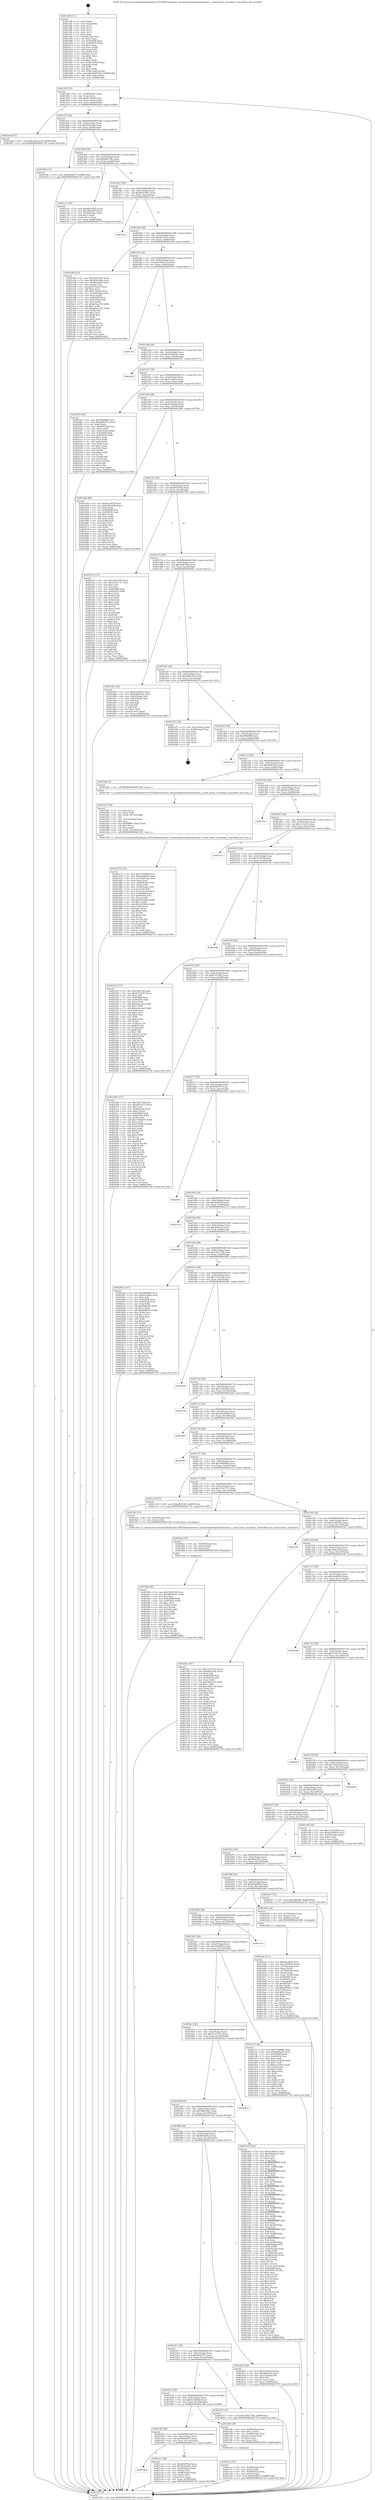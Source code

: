 digraph "0x4013f0" {
  label = "0x4013f0 (/mnt/c/Users/mathe/Desktop/tcc/POCII/binaries/extr_linuxarchpowerpckernelcrash.c_crash_kexec_secondary_Final-ollvm.out::main(0))"
  labelloc = "t"
  node[shape=record]

  Entry [label="",width=0.3,height=0.3,shape=circle,fillcolor=black,style=filled]
  "0x40145f" [label="{
     0x40145f [32]\l
     | [instrs]\l
     &nbsp;&nbsp;0x40145f \<+6\>: mov -0x88(%rbp),%eax\l
     &nbsp;&nbsp;0x401465 \<+2\>: mov %eax,%ecx\l
     &nbsp;&nbsp;0x401467 \<+6\>: sub $0x8ca96ef4,%ecx\l
     &nbsp;&nbsp;0x40146d \<+6\>: mov %eax,-0x9c(%rbp)\l
     &nbsp;&nbsp;0x401473 \<+6\>: mov %ecx,-0xa0(%rbp)\l
     &nbsp;&nbsp;0x401479 \<+6\>: je 0000000000401ded \<main+0x9fd\>\l
  }"]
  "0x401ded" [label="{
     0x401ded [15]\l
     | [instrs]\l
     &nbsp;&nbsp;0x401ded \<+10\>: movl $0x308caa39,-0x88(%rbp)\l
     &nbsp;&nbsp;0x401df7 \<+5\>: jmp 0000000000402739 \<main+0x1349\>\l
  }"]
  "0x40147f" [label="{
     0x40147f [28]\l
     | [instrs]\l
     &nbsp;&nbsp;0x40147f \<+5\>: jmp 0000000000401484 \<main+0x94\>\l
     &nbsp;&nbsp;0x401484 \<+6\>: mov -0x9c(%rbp),%eax\l
     &nbsp;&nbsp;0x40148a \<+5\>: sub $0x92b3afda,%eax\l
     &nbsp;&nbsp;0x40148f \<+6\>: mov %eax,-0xa4(%rbp)\l
     &nbsp;&nbsp;0x401495 \<+6\>: je 0000000000401f0a \<main+0xb1a\>\l
  }"]
  Exit [label="",width=0.3,height=0.3,shape=circle,fillcolor=black,style=filled,peripheries=2]
  "0x401f0a" [label="{
     0x401f0a [15]\l
     | [instrs]\l
     &nbsp;&nbsp;0x401f0a \<+10\>: movl $0x6fedb875,-0x88(%rbp)\l
     &nbsp;&nbsp;0x401f14 \<+5\>: jmp 0000000000402739 \<main+0x1349\>\l
  }"]
  "0x40149b" [label="{
     0x40149b [28]\l
     | [instrs]\l
     &nbsp;&nbsp;0x40149b \<+5\>: jmp 00000000004014a0 \<main+0xb0\>\l
     &nbsp;&nbsp;0x4014a0 \<+6\>: mov -0x9c(%rbp),%eax\l
     &nbsp;&nbsp;0x4014a6 \<+5\>: sub $0xa8d7cf6c,%eax\l
     &nbsp;&nbsp;0x4014ab \<+6\>: mov %eax,-0xa8(%rbp)\l
     &nbsp;&nbsp;0x4014b1 \<+6\>: je 0000000000401c2c \<main+0x83c\>\l
  }"]
  "0x401fbd" [label="{
     0x401fbd [90]\l
     | [instrs]\l
     &nbsp;&nbsp;0x401fbd \<+5\>: mov $0x1b9fc190,%ecx\l
     &nbsp;&nbsp;0x401fc2 \<+5\>: mov $0x40b4eb7a,%edx\l
     &nbsp;&nbsp;0x401fc7 \<+2\>: xor %esi,%esi\l
     &nbsp;&nbsp;0x401fc9 \<+8\>: mov 0x405068,%r8d\l
     &nbsp;&nbsp;0x401fd1 \<+8\>: mov 0x405054,%r9d\l
     &nbsp;&nbsp;0x401fd9 \<+3\>: sub $0x1,%esi\l
     &nbsp;&nbsp;0x401fdc \<+3\>: mov %r8d,%r10d\l
     &nbsp;&nbsp;0x401fdf \<+3\>: add %esi,%r10d\l
     &nbsp;&nbsp;0x401fe2 \<+4\>: imul %r10d,%r8d\l
     &nbsp;&nbsp;0x401fe6 \<+4\>: and $0x1,%r8d\l
     &nbsp;&nbsp;0x401fea \<+4\>: cmp $0x0,%r8d\l
     &nbsp;&nbsp;0x401fee \<+4\>: sete %r11b\l
     &nbsp;&nbsp;0x401ff2 \<+4\>: cmp $0xa,%r9d\l
     &nbsp;&nbsp;0x401ff6 \<+3\>: setl %bl\l
     &nbsp;&nbsp;0x401ff9 \<+3\>: mov %r11b,%r14b\l
     &nbsp;&nbsp;0x401ffc \<+3\>: and %bl,%r14b\l
     &nbsp;&nbsp;0x401fff \<+3\>: xor %bl,%r11b\l
     &nbsp;&nbsp;0x402002 \<+3\>: or %r11b,%r14b\l
     &nbsp;&nbsp;0x402005 \<+4\>: test $0x1,%r14b\l
     &nbsp;&nbsp;0x402009 \<+3\>: cmovne %edx,%ecx\l
     &nbsp;&nbsp;0x40200c \<+6\>: mov %ecx,-0x88(%rbp)\l
     &nbsp;&nbsp;0x402012 \<+5\>: jmp 0000000000402739 \<main+0x1349\>\l
  }"]
  "0x401c2c" [label="{
     0x401c2c [30]\l
     | [instrs]\l
     &nbsp;&nbsp;0x401c2c \<+5\>: mov $0xb8a53b91,%eax\l
     &nbsp;&nbsp;0x401c31 \<+5\>: mov $0x385ba67f,%ecx\l
     &nbsp;&nbsp;0x401c36 \<+3\>: mov -0x30(%rbp),%edx\l
     &nbsp;&nbsp;0x401c39 \<+3\>: cmp $0x1,%edx\l
     &nbsp;&nbsp;0x401c3c \<+3\>: cmovl %ecx,%eax\l
     &nbsp;&nbsp;0x401c3f \<+6\>: mov %eax,-0x88(%rbp)\l
     &nbsp;&nbsp;0x401c45 \<+5\>: jmp 0000000000402739 \<main+0x1349\>\l
  }"]
  "0x4014b7" [label="{
     0x4014b7 [28]\l
     | [instrs]\l
     &nbsp;&nbsp;0x4014b7 \<+5\>: jmp 00000000004014bc \<main+0xcc\>\l
     &nbsp;&nbsp;0x4014bc \<+6\>: mov -0x9c(%rbp),%eax\l
     &nbsp;&nbsp;0x4014c2 \<+5\>: sub $0xb8a53b91,%eax\l
     &nbsp;&nbsp;0x4014c7 \<+6\>: mov %eax,-0xac(%rbp)\l
     &nbsp;&nbsp;0x4014cd \<+6\>: je 0000000000401c4a \<main+0x85a\>\l
  }"]
  "0x401fae" [label="{
     0x401fae [15]\l
     | [instrs]\l
     &nbsp;&nbsp;0x401fae \<+4\>: mov -0x60(%rbp),%rax\l
     &nbsp;&nbsp;0x401fb2 \<+3\>: mov (%rax),%rax\l
     &nbsp;&nbsp;0x401fb5 \<+3\>: mov %rax,%rdi\l
     &nbsp;&nbsp;0x401fb8 \<+5\>: call 0000000000401030 \<free@plt\>\l
     | [calls]\l
     &nbsp;&nbsp;0x401030 \{1\} (unknown)\l
  }"]
  "0x401c4a" [label="{
     0x401c4a\l
  }", style=dashed]
  "0x4014d3" [label="{
     0x4014d3 [28]\l
     | [instrs]\l
     &nbsp;&nbsp;0x4014d3 \<+5\>: jmp 00000000004014d8 \<main+0xe8\>\l
     &nbsp;&nbsp;0x4014d8 \<+6\>: mov -0x9c(%rbp),%eax\l
     &nbsp;&nbsp;0x4014de \<+5\>: sub $0xbfa7e45c,%eax\l
     &nbsp;&nbsp;0x4014e3 \<+6\>: mov %eax,-0xb0(%rbp)\l
     &nbsp;&nbsp;0x4014e9 \<+6\>: je 0000000000401e8f \<main+0xa9f\>\l
  }"]
  "0x401d73" [label="{
     0x401d73 [122]\l
     | [instrs]\l
     &nbsp;&nbsp;0x401d73 \<+5\>: mov $0x7cbd9ffd,%ecx\l
     &nbsp;&nbsp;0x401d78 \<+5\>: mov $0x8ca96ef4,%edx\l
     &nbsp;&nbsp;0x401d7d \<+6\>: mov -0x160(%rbp),%esi\l
     &nbsp;&nbsp;0x401d83 \<+3\>: imul %eax,%esi\l
     &nbsp;&nbsp;0x401d86 \<+4\>: mov -0x60(%rbp),%rdi\l
     &nbsp;&nbsp;0x401d8a \<+3\>: mov (%rdi),%rdi\l
     &nbsp;&nbsp;0x401d8d \<+4\>: mov -0x58(%rbp),%r8\l
     &nbsp;&nbsp;0x401d91 \<+3\>: movslq (%r8),%r8\l
     &nbsp;&nbsp;0x401d94 \<+4\>: mov %esi,(%rdi,%r8,4)\l
     &nbsp;&nbsp;0x401d98 \<+7\>: mov 0x405068,%eax\l
     &nbsp;&nbsp;0x401d9f \<+7\>: mov 0x405054,%esi\l
     &nbsp;&nbsp;0x401da6 \<+3\>: mov %eax,%r9d\l
     &nbsp;&nbsp;0x401da9 \<+7\>: add $0x1bf160cb,%r9d\l
     &nbsp;&nbsp;0x401db0 \<+4\>: sub $0x1,%r9d\l
     &nbsp;&nbsp;0x401db4 \<+7\>: sub $0x1bf160cb,%r9d\l
     &nbsp;&nbsp;0x401dbb \<+4\>: imul %r9d,%eax\l
     &nbsp;&nbsp;0x401dbf \<+3\>: and $0x1,%eax\l
     &nbsp;&nbsp;0x401dc2 \<+3\>: cmp $0x0,%eax\l
     &nbsp;&nbsp;0x401dc5 \<+4\>: sete %r10b\l
     &nbsp;&nbsp;0x401dc9 \<+3\>: cmp $0xa,%esi\l
     &nbsp;&nbsp;0x401dcc \<+4\>: setl %r11b\l
     &nbsp;&nbsp;0x401dd0 \<+3\>: mov %r10b,%bl\l
     &nbsp;&nbsp;0x401dd3 \<+3\>: and %r11b,%bl\l
     &nbsp;&nbsp;0x401dd6 \<+3\>: xor %r11b,%r10b\l
     &nbsp;&nbsp;0x401dd9 \<+3\>: or %r10b,%bl\l
     &nbsp;&nbsp;0x401ddc \<+3\>: test $0x1,%bl\l
     &nbsp;&nbsp;0x401ddf \<+3\>: cmovne %edx,%ecx\l
     &nbsp;&nbsp;0x401de2 \<+6\>: mov %ecx,-0x88(%rbp)\l
     &nbsp;&nbsp;0x401de8 \<+5\>: jmp 0000000000402739 \<main+0x1349\>\l
  }"]
  "0x401e8f" [label="{
     0x401e8f [123]\l
     | [instrs]\l
     &nbsp;&nbsp;0x401e8f \<+5\>: mov $0x52321933,%eax\l
     &nbsp;&nbsp;0x401e94 \<+5\>: mov $0x92b3afda,%ecx\l
     &nbsp;&nbsp;0x401e99 \<+4\>: mov -0x58(%rbp),%rdx\l
     &nbsp;&nbsp;0x401e9d \<+2\>: mov (%rdx),%esi\l
     &nbsp;&nbsp;0x401e9f \<+6\>: sub $0x575aaf1f,%esi\l
     &nbsp;&nbsp;0x401ea5 \<+3\>: add $0x1,%esi\l
     &nbsp;&nbsp;0x401ea8 \<+6\>: add $0x575aaf1f,%esi\l
     &nbsp;&nbsp;0x401eae \<+4\>: mov -0x58(%rbp),%rdx\l
     &nbsp;&nbsp;0x401eb2 \<+2\>: mov %esi,(%rdx)\l
     &nbsp;&nbsp;0x401eb4 \<+7\>: mov 0x405068,%esi\l
     &nbsp;&nbsp;0x401ebb \<+7\>: mov 0x405054,%edi\l
     &nbsp;&nbsp;0x401ec2 \<+3\>: mov %esi,%r8d\l
     &nbsp;&nbsp;0x401ec5 \<+7\>: sub $0xb83ea37b,%r8d\l
     &nbsp;&nbsp;0x401ecc \<+4\>: sub $0x1,%r8d\l
     &nbsp;&nbsp;0x401ed0 \<+7\>: add $0xb83ea37b,%r8d\l
     &nbsp;&nbsp;0x401ed7 \<+4\>: imul %r8d,%esi\l
     &nbsp;&nbsp;0x401edb \<+3\>: and $0x1,%esi\l
     &nbsp;&nbsp;0x401ede \<+3\>: cmp $0x0,%esi\l
     &nbsp;&nbsp;0x401ee1 \<+4\>: sete %r9b\l
     &nbsp;&nbsp;0x401ee5 \<+3\>: cmp $0xa,%edi\l
     &nbsp;&nbsp;0x401ee8 \<+4\>: setl %r10b\l
     &nbsp;&nbsp;0x401eec \<+3\>: mov %r9b,%r11b\l
     &nbsp;&nbsp;0x401eef \<+3\>: and %r10b,%r11b\l
     &nbsp;&nbsp;0x401ef2 \<+3\>: xor %r10b,%r9b\l
     &nbsp;&nbsp;0x401ef5 \<+3\>: or %r9b,%r11b\l
     &nbsp;&nbsp;0x401ef8 \<+4\>: test $0x1,%r11b\l
     &nbsp;&nbsp;0x401efc \<+3\>: cmovne %ecx,%eax\l
     &nbsp;&nbsp;0x401eff \<+6\>: mov %eax,-0x88(%rbp)\l
     &nbsp;&nbsp;0x401f05 \<+5\>: jmp 0000000000402739 \<main+0x1349\>\l
  }"]
  "0x4014ef" [label="{
     0x4014ef [28]\l
     | [instrs]\l
     &nbsp;&nbsp;0x4014ef \<+5\>: jmp 00000000004014f4 \<main+0x104\>\l
     &nbsp;&nbsp;0x4014f4 \<+6\>: mov -0x9c(%rbp),%eax\l
     &nbsp;&nbsp;0x4014fa \<+5\>: sub $0xc3624c7d,%eax\l
     &nbsp;&nbsp;0x4014ff \<+6\>: mov %eax,-0xb4(%rbp)\l
     &nbsp;&nbsp;0x401505 \<+6\>: je 00000000004021b1 \<main+0xdc1\>\l
  }"]
  "0x401d47" [label="{
     0x401d47 [44]\l
     | [instrs]\l
     &nbsp;&nbsp;0x401d47 \<+2\>: xor %ecx,%ecx\l
     &nbsp;&nbsp;0x401d49 \<+5\>: mov $0x2,%edx\l
     &nbsp;&nbsp;0x401d4e \<+6\>: mov %edx,-0x15c(%rbp)\l
     &nbsp;&nbsp;0x401d54 \<+1\>: cltd\l
     &nbsp;&nbsp;0x401d55 \<+6\>: mov -0x15c(%rbp),%esi\l
     &nbsp;&nbsp;0x401d5b \<+2\>: idiv %esi\l
     &nbsp;&nbsp;0x401d5d \<+6\>: imul $0xfffffffe,%edx,%edx\l
     &nbsp;&nbsp;0x401d63 \<+3\>: sub $0x1,%ecx\l
     &nbsp;&nbsp;0x401d66 \<+2\>: sub %ecx,%edx\l
     &nbsp;&nbsp;0x401d68 \<+6\>: mov %edx,-0x160(%rbp)\l
     &nbsp;&nbsp;0x401d6e \<+5\>: call 0000000000401160 \<next_i\>\l
     | [calls]\l
     &nbsp;&nbsp;0x401160 \{1\} (/mnt/c/Users/mathe/Desktop/tcc/POCII/binaries/extr_linuxarchpowerpckernelcrash.c_crash_kexec_secondary_Final-ollvm.out::next_i)\l
  }"]
  "0x4021b1" [label="{
     0x4021b1\l
  }", style=dashed]
  "0x40150b" [label="{
     0x40150b [28]\l
     | [instrs]\l
     &nbsp;&nbsp;0x40150b \<+5\>: jmp 0000000000401510 \<main+0x120\>\l
     &nbsp;&nbsp;0x401510 \<+6\>: mov -0x9c(%rbp),%eax\l
     &nbsp;&nbsp;0x401516 \<+5\>: sub $0xd108016c,%eax\l
     &nbsp;&nbsp;0x40151b \<+6\>: mov %eax,-0xb8(%rbp)\l
     &nbsp;&nbsp;0x401521 \<+6\>: je 0000000000402567 \<main+0x1177\>\l
  }"]
  "0x40196b" [label="{
     0x40196b\l
  }", style=dashed]
  "0x402567" [label="{
     0x402567\l
  }", style=dashed]
  "0x401527" [label="{
     0x401527 [28]\l
     | [instrs]\l
     &nbsp;&nbsp;0x401527 \<+5\>: jmp 000000000040152c \<main+0x13c\>\l
     &nbsp;&nbsp;0x40152c \<+6\>: mov -0x9c(%rbp),%eax\l
     &nbsp;&nbsp;0x401532 \<+5\>: sub $0xd33effca,%eax\l
     &nbsp;&nbsp;0x401537 \<+6\>: mov %eax,-0xbc(%rbp)\l
     &nbsp;&nbsp;0x40153d \<+6\>: je 00000000004024f5 \<main+0x1105\>\l
  }"]
  "0x401cc3" [label="{
     0x401cc3 [36]\l
     | [instrs]\l
     &nbsp;&nbsp;0x401cc3 \<+5\>: mov $0xd8387fed,%eax\l
     &nbsp;&nbsp;0x401cc8 \<+5\>: mov $0x50e6d203,%ecx\l
     &nbsp;&nbsp;0x401ccd \<+4\>: mov -0x58(%rbp),%rdx\l
     &nbsp;&nbsp;0x401cd1 \<+2\>: mov (%rdx),%esi\l
     &nbsp;&nbsp;0x401cd3 \<+4\>: mov -0x68(%rbp),%rdx\l
     &nbsp;&nbsp;0x401cd7 \<+2\>: cmp (%rdx),%esi\l
     &nbsp;&nbsp;0x401cd9 \<+3\>: cmovl %ecx,%eax\l
     &nbsp;&nbsp;0x401cdc \<+6\>: mov %eax,-0x88(%rbp)\l
     &nbsp;&nbsp;0x401ce2 \<+5\>: jmp 0000000000402739 \<main+0x1349\>\l
  }"]
  "0x4024f5" [label="{
     0x4024f5 [96]\l
     | [instrs]\l
     &nbsp;&nbsp;0x4024f5 \<+5\>: mov $0xf9804ff6,%eax\l
     &nbsp;&nbsp;0x4024fa \<+5\>: mov $0xed96767a,%ecx\l
     &nbsp;&nbsp;0x4024ff \<+2\>: xor %edx,%edx\l
     &nbsp;&nbsp;0x402501 \<+4\>: mov -0x80(%rbp),%rsi\l
     &nbsp;&nbsp;0x402505 \<+2\>: mov (%rsi),%edi\l
     &nbsp;&nbsp;0x402507 \<+3\>: mov %edi,-0x2c(%rbp)\l
     &nbsp;&nbsp;0x40250a \<+7\>: mov 0x405068,%edi\l
     &nbsp;&nbsp;0x402511 \<+8\>: mov 0x405054,%r8d\l
     &nbsp;&nbsp;0x402519 \<+3\>: sub $0x1,%edx\l
     &nbsp;&nbsp;0x40251c \<+3\>: mov %edi,%r9d\l
     &nbsp;&nbsp;0x40251f \<+3\>: add %edx,%r9d\l
     &nbsp;&nbsp;0x402522 \<+4\>: imul %r9d,%edi\l
     &nbsp;&nbsp;0x402526 \<+3\>: and $0x1,%edi\l
     &nbsp;&nbsp;0x402529 \<+3\>: cmp $0x0,%edi\l
     &nbsp;&nbsp;0x40252c \<+4\>: sete %r10b\l
     &nbsp;&nbsp;0x402530 \<+4\>: cmp $0xa,%r8d\l
     &nbsp;&nbsp;0x402534 \<+4\>: setl %r11b\l
     &nbsp;&nbsp;0x402538 \<+3\>: mov %r10b,%bl\l
     &nbsp;&nbsp;0x40253b \<+3\>: and %r11b,%bl\l
     &nbsp;&nbsp;0x40253e \<+3\>: xor %r11b,%r10b\l
     &nbsp;&nbsp;0x402541 \<+3\>: or %r10b,%bl\l
     &nbsp;&nbsp;0x402544 \<+3\>: test $0x1,%bl\l
     &nbsp;&nbsp;0x402547 \<+3\>: cmovne %ecx,%eax\l
     &nbsp;&nbsp;0x40254a \<+6\>: mov %eax,-0x88(%rbp)\l
     &nbsp;&nbsp;0x402550 \<+5\>: jmp 0000000000402739 \<main+0x1349\>\l
  }"]
  "0x401543" [label="{
     0x401543 [28]\l
     | [instrs]\l
     &nbsp;&nbsp;0x401543 \<+5\>: jmp 0000000000401548 \<main+0x158\>\l
     &nbsp;&nbsp;0x401548 \<+6\>: mov -0x9c(%rbp),%eax\l
     &nbsp;&nbsp;0x40154e \<+5\>: sub $0xd3cbbead,%eax\l
     &nbsp;&nbsp;0x401553 \<+6\>: mov %eax,-0xc0(%rbp)\l
     &nbsp;&nbsp;0x401559 \<+6\>: je 0000000000401b48 \<main+0x758\>\l
  }"]
  "0x401ca3" [label="{
     0x401ca3 [32]\l
     | [instrs]\l
     &nbsp;&nbsp;0x401ca3 \<+4\>: mov -0x60(%rbp),%rdi\l
     &nbsp;&nbsp;0x401ca7 \<+3\>: mov %rax,(%rdi)\l
     &nbsp;&nbsp;0x401caa \<+4\>: mov -0x58(%rbp),%rax\l
     &nbsp;&nbsp;0x401cae \<+6\>: movl $0x0,(%rax)\l
     &nbsp;&nbsp;0x401cb4 \<+10\>: movl $0x6fedb875,-0x88(%rbp)\l
     &nbsp;&nbsp;0x401cbe \<+5\>: jmp 0000000000402739 \<main+0x1349\>\l
  }"]
  "0x401b48" [label="{
     0x401b48 [86]\l
     | [instrs]\l
     &nbsp;&nbsp;0x401b48 \<+5\>: mov $0xfeacdf78,%eax\l
     &nbsp;&nbsp;0x401b4d \<+5\>: mov $0x430a4649,%ecx\l
     &nbsp;&nbsp;0x401b52 \<+2\>: xor %edx,%edx\l
     &nbsp;&nbsp;0x401b54 \<+7\>: mov 0x405068,%esi\l
     &nbsp;&nbsp;0x401b5b \<+7\>: mov 0x405054,%edi\l
     &nbsp;&nbsp;0x401b62 \<+3\>: sub $0x1,%edx\l
     &nbsp;&nbsp;0x401b65 \<+3\>: mov %esi,%r8d\l
     &nbsp;&nbsp;0x401b68 \<+3\>: add %edx,%r8d\l
     &nbsp;&nbsp;0x401b6b \<+4\>: imul %r8d,%esi\l
     &nbsp;&nbsp;0x401b6f \<+3\>: and $0x1,%esi\l
     &nbsp;&nbsp;0x401b72 \<+3\>: cmp $0x0,%esi\l
     &nbsp;&nbsp;0x401b75 \<+4\>: sete %r9b\l
     &nbsp;&nbsp;0x401b79 \<+3\>: cmp $0xa,%edi\l
     &nbsp;&nbsp;0x401b7c \<+4\>: setl %r10b\l
     &nbsp;&nbsp;0x401b80 \<+3\>: mov %r9b,%r11b\l
     &nbsp;&nbsp;0x401b83 \<+3\>: and %r10b,%r11b\l
     &nbsp;&nbsp;0x401b86 \<+3\>: xor %r10b,%r9b\l
     &nbsp;&nbsp;0x401b89 \<+3\>: or %r9b,%r11b\l
     &nbsp;&nbsp;0x401b8c \<+4\>: test $0x1,%r11b\l
     &nbsp;&nbsp;0x401b90 \<+3\>: cmovne %ecx,%eax\l
     &nbsp;&nbsp;0x401b93 \<+6\>: mov %eax,-0x88(%rbp)\l
     &nbsp;&nbsp;0x401b99 \<+5\>: jmp 0000000000402739 \<main+0x1349\>\l
  }"]
  "0x40155f" [label="{
     0x40155f [28]\l
     | [instrs]\l
     &nbsp;&nbsp;0x40155f \<+5\>: jmp 0000000000401564 \<main+0x174\>\l
     &nbsp;&nbsp;0x401564 \<+6\>: mov -0x9c(%rbp),%eax\l
     &nbsp;&nbsp;0x40156a \<+5\>: sub $0xd8387fed,%eax\l
     &nbsp;&nbsp;0x40156f \<+6\>: mov %eax,-0xc4(%rbp)\l
     &nbsp;&nbsp;0x401575 \<+6\>: je 0000000000401f19 \<main+0xb29\>\l
  }"]
  "0x40194f" [label="{
     0x40194f [28]\l
     | [instrs]\l
     &nbsp;&nbsp;0x40194f \<+5\>: jmp 0000000000401954 \<main+0x564\>\l
     &nbsp;&nbsp;0x401954 \<+6\>: mov -0x9c(%rbp),%eax\l
     &nbsp;&nbsp;0x40195a \<+5\>: sub $0x6fedb875,%eax\l
     &nbsp;&nbsp;0x40195f \<+6\>: mov %eax,-0x154(%rbp)\l
     &nbsp;&nbsp;0x401965 \<+6\>: je 0000000000401cc3 \<main+0x8d3\>\l
  }"]
  "0x401f19" [label="{
     0x401f19 [137]\l
     | [instrs]\l
     &nbsp;&nbsp;0x401f19 \<+5\>: mov $0x1b9fc190,%eax\l
     &nbsp;&nbsp;0x401f1e \<+5\>: mov $0x219c1737,%ecx\l
     &nbsp;&nbsp;0x401f23 \<+2\>: mov $0x1,%dl\l
     &nbsp;&nbsp;0x401f25 \<+2\>: xor %esi,%esi\l
     &nbsp;&nbsp;0x401f27 \<+7\>: mov 0x405068,%edi\l
     &nbsp;&nbsp;0x401f2e \<+8\>: mov 0x405054,%r8d\l
     &nbsp;&nbsp;0x401f36 \<+3\>: sub $0x1,%esi\l
     &nbsp;&nbsp;0x401f39 \<+3\>: mov %edi,%r9d\l
     &nbsp;&nbsp;0x401f3c \<+3\>: add %esi,%r9d\l
     &nbsp;&nbsp;0x401f3f \<+4\>: imul %r9d,%edi\l
     &nbsp;&nbsp;0x401f43 \<+3\>: and $0x1,%edi\l
     &nbsp;&nbsp;0x401f46 \<+3\>: cmp $0x0,%edi\l
     &nbsp;&nbsp;0x401f49 \<+4\>: sete %r10b\l
     &nbsp;&nbsp;0x401f4d \<+4\>: cmp $0xa,%r8d\l
     &nbsp;&nbsp;0x401f51 \<+4\>: setl %r11b\l
     &nbsp;&nbsp;0x401f55 \<+3\>: mov %r10b,%bl\l
     &nbsp;&nbsp;0x401f58 \<+3\>: xor $0xff,%bl\l
     &nbsp;&nbsp;0x401f5b \<+3\>: mov %r11b,%r14b\l
     &nbsp;&nbsp;0x401f5e \<+4\>: xor $0xff,%r14b\l
     &nbsp;&nbsp;0x401f62 \<+3\>: xor $0x0,%dl\l
     &nbsp;&nbsp;0x401f65 \<+3\>: mov %bl,%r15b\l
     &nbsp;&nbsp;0x401f68 \<+4\>: and $0x0,%r15b\l
     &nbsp;&nbsp;0x401f6c \<+3\>: and %dl,%r10b\l
     &nbsp;&nbsp;0x401f6f \<+3\>: mov %r14b,%r12b\l
     &nbsp;&nbsp;0x401f72 \<+4\>: and $0x0,%r12b\l
     &nbsp;&nbsp;0x401f76 \<+3\>: and %dl,%r11b\l
     &nbsp;&nbsp;0x401f79 \<+3\>: or %r10b,%r15b\l
     &nbsp;&nbsp;0x401f7c \<+3\>: or %r11b,%r12b\l
     &nbsp;&nbsp;0x401f7f \<+3\>: xor %r12b,%r15b\l
     &nbsp;&nbsp;0x401f82 \<+3\>: or %r14b,%bl\l
     &nbsp;&nbsp;0x401f85 \<+3\>: xor $0xff,%bl\l
     &nbsp;&nbsp;0x401f88 \<+3\>: or $0x0,%dl\l
     &nbsp;&nbsp;0x401f8b \<+2\>: and %dl,%bl\l
     &nbsp;&nbsp;0x401f8d \<+3\>: or %bl,%r15b\l
     &nbsp;&nbsp;0x401f90 \<+4\>: test $0x1,%r15b\l
     &nbsp;&nbsp;0x401f94 \<+3\>: cmovne %ecx,%eax\l
     &nbsp;&nbsp;0x401f97 \<+6\>: mov %eax,-0x88(%rbp)\l
     &nbsp;&nbsp;0x401f9d \<+5\>: jmp 0000000000402739 \<main+0x1349\>\l
  }"]
  "0x40157b" [label="{
     0x40157b [28]\l
     | [instrs]\l
     &nbsp;&nbsp;0x40157b \<+5\>: jmp 0000000000401580 \<main+0x190\>\l
     &nbsp;&nbsp;0x401580 \<+6\>: mov -0x9c(%rbp),%eax\l
     &nbsp;&nbsp;0x401586 \<+5\>: sub $0xe8d87e03,%eax\l
     &nbsp;&nbsp;0x40158b \<+6\>: mov %eax,-0xc8(%rbp)\l
     &nbsp;&nbsp;0x401591 \<+6\>: je 0000000000401991 \<main+0x5a1\>\l
  }"]
  "0x401c86" [label="{
     0x401c86 [29]\l
     | [instrs]\l
     &nbsp;&nbsp;0x401c86 \<+4\>: mov -0x68(%rbp),%rax\l
     &nbsp;&nbsp;0x401c8a \<+6\>: movl $0x1,(%rax)\l
     &nbsp;&nbsp;0x401c90 \<+4\>: mov -0x68(%rbp),%rax\l
     &nbsp;&nbsp;0x401c94 \<+3\>: movslq (%rax),%rax\l
     &nbsp;&nbsp;0x401c97 \<+4\>: shl $0x2,%rax\l
     &nbsp;&nbsp;0x401c9b \<+3\>: mov %rax,%rdi\l
     &nbsp;&nbsp;0x401c9e \<+5\>: call 0000000000401050 \<malloc@plt\>\l
     | [calls]\l
     &nbsp;&nbsp;0x401050 \{1\} (unknown)\l
  }"]
  "0x401991" [label="{
     0x401991 [53]\l
     | [instrs]\l
     &nbsp;&nbsp;0x401991 \<+5\>: mov $0xd108016c,%eax\l
     &nbsp;&nbsp;0x401996 \<+5\>: mov $0x5d6b36d1,%ecx\l
     &nbsp;&nbsp;0x40199b \<+6\>: mov -0x82(%rbp),%dl\l
     &nbsp;&nbsp;0x4019a1 \<+7\>: mov -0x81(%rbp),%sil\l
     &nbsp;&nbsp;0x4019a8 \<+3\>: mov %dl,%dil\l
     &nbsp;&nbsp;0x4019ab \<+3\>: and %sil,%dil\l
     &nbsp;&nbsp;0x4019ae \<+3\>: xor %sil,%dl\l
     &nbsp;&nbsp;0x4019b1 \<+3\>: or %dl,%dil\l
     &nbsp;&nbsp;0x4019b4 \<+4\>: test $0x1,%dil\l
     &nbsp;&nbsp;0x4019b8 \<+3\>: cmovne %ecx,%eax\l
     &nbsp;&nbsp;0x4019bb \<+6\>: mov %eax,-0x88(%rbp)\l
     &nbsp;&nbsp;0x4019c1 \<+5\>: jmp 0000000000402739 \<main+0x1349\>\l
  }"]
  "0x401597" [label="{
     0x401597 [28]\l
     | [instrs]\l
     &nbsp;&nbsp;0x401597 \<+5\>: jmp 000000000040159c \<main+0x1ac\>\l
     &nbsp;&nbsp;0x40159c \<+6\>: mov -0x9c(%rbp),%eax\l
     &nbsp;&nbsp;0x4015a2 \<+5\>: sub $0xed96767a,%eax\l
     &nbsp;&nbsp;0x4015a7 \<+6\>: mov %eax,-0xcc(%rbp)\l
     &nbsp;&nbsp;0x4015ad \<+6\>: je 0000000000402555 \<main+0x1165\>\l
  }"]
  "0x402739" [label="{
     0x402739 [5]\l
     | [instrs]\l
     &nbsp;&nbsp;0x402739 \<+5\>: jmp 000000000040145f \<main+0x6f\>\l
  }"]
  "0x4013f0" [label="{
     0x4013f0 [111]\l
     | [instrs]\l
     &nbsp;&nbsp;0x4013f0 \<+1\>: push %rbp\l
     &nbsp;&nbsp;0x4013f1 \<+3\>: mov %rsp,%rbp\l
     &nbsp;&nbsp;0x4013f4 \<+2\>: push %r15\l
     &nbsp;&nbsp;0x4013f6 \<+2\>: push %r14\l
     &nbsp;&nbsp;0x4013f8 \<+2\>: push %r13\l
     &nbsp;&nbsp;0x4013fa \<+2\>: push %r12\l
     &nbsp;&nbsp;0x4013fc \<+1\>: push %rbx\l
     &nbsp;&nbsp;0x4013fd \<+7\>: sub $0x168,%rsp\l
     &nbsp;&nbsp;0x401404 \<+2\>: xor %eax,%eax\l
     &nbsp;&nbsp;0x401406 \<+7\>: mov 0x405068,%ecx\l
     &nbsp;&nbsp;0x40140d \<+7\>: mov 0x405054,%edx\l
     &nbsp;&nbsp;0x401414 \<+3\>: sub $0x1,%eax\l
     &nbsp;&nbsp;0x401417 \<+3\>: mov %ecx,%r8d\l
     &nbsp;&nbsp;0x40141a \<+3\>: add %eax,%r8d\l
     &nbsp;&nbsp;0x40141d \<+4\>: imul %r8d,%ecx\l
     &nbsp;&nbsp;0x401421 \<+3\>: and $0x1,%ecx\l
     &nbsp;&nbsp;0x401424 \<+3\>: cmp $0x0,%ecx\l
     &nbsp;&nbsp;0x401427 \<+4\>: sete %r9b\l
     &nbsp;&nbsp;0x40142b \<+4\>: and $0x1,%r9b\l
     &nbsp;&nbsp;0x40142f \<+7\>: mov %r9b,-0x82(%rbp)\l
     &nbsp;&nbsp;0x401436 \<+3\>: cmp $0xa,%edx\l
     &nbsp;&nbsp;0x401439 \<+4\>: setl %r9b\l
     &nbsp;&nbsp;0x40143d \<+4\>: and $0x1,%r9b\l
     &nbsp;&nbsp;0x401441 \<+7\>: mov %r9b,-0x81(%rbp)\l
     &nbsp;&nbsp;0x401448 \<+10\>: movl $0xe8d87e03,-0x88(%rbp)\l
     &nbsp;&nbsp;0x401452 \<+6\>: mov %edi,-0x8c(%rbp)\l
     &nbsp;&nbsp;0x401458 \<+7\>: mov %rsi,-0x98(%rbp)\l
  }"]
  "0x401933" [label="{
     0x401933 [28]\l
     | [instrs]\l
     &nbsp;&nbsp;0x401933 \<+5\>: jmp 0000000000401938 \<main+0x548\>\l
     &nbsp;&nbsp;0x401938 \<+6\>: mov -0x9c(%rbp),%eax\l
     &nbsp;&nbsp;0x40193e \<+5\>: sub $0x6e5d4820,%eax\l
     &nbsp;&nbsp;0x401943 \<+6\>: mov %eax,-0x150(%rbp)\l
     &nbsp;&nbsp;0x401949 \<+6\>: je 0000000000401c86 \<main+0x896\>\l
  }"]
  "0x402555" [label="{
     0x402555 [18]\l
     | [instrs]\l
     &nbsp;&nbsp;0x402555 \<+3\>: mov -0x2c(%rbp),%eax\l
     &nbsp;&nbsp;0x402558 \<+4\>: lea -0x28(%rbp),%rsp\l
     &nbsp;&nbsp;0x40255c \<+1\>: pop %rbx\l
     &nbsp;&nbsp;0x40255d \<+2\>: pop %r12\l
     &nbsp;&nbsp;0x40255f \<+2\>: pop %r13\l
     &nbsp;&nbsp;0x402561 \<+2\>: pop %r14\l
     &nbsp;&nbsp;0x402563 \<+2\>: pop %r15\l
     &nbsp;&nbsp;0x402565 \<+1\>: pop %rbp\l
     &nbsp;&nbsp;0x402566 \<+1\>: ret\l
  }"]
  "0x4015b3" [label="{
     0x4015b3 [28]\l
     | [instrs]\l
     &nbsp;&nbsp;0x4015b3 \<+5\>: jmp 00000000004015b8 \<main+0x1c8\>\l
     &nbsp;&nbsp;0x4015b8 \<+6\>: mov -0x9c(%rbp),%eax\l
     &nbsp;&nbsp;0x4015be \<+5\>: sub $0xf9804ff6,%eax\l
     &nbsp;&nbsp;0x4015c3 \<+6\>: mov %eax,-0xd0(%rbp)\l
     &nbsp;&nbsp;0x4015c9 \<+6\>: je 0000000000402724 \<main+0x1334\>\l
  }"]
  "0x402453" [label="{
     0x402453 [15]\l
     | [instrs]\l
     &nbsp;&nbsp;0x402453 \<+10\>: movl $0x100a77db,-0x88(%rbp)\l
     &nbsp;&nbsp;0x40245d \<+5\>: jmp 0000000000402739 \<main+0x1349\>\l
  }"]
  "0x402724" [label="{
     0x402724\l
  }", style=dashed]
  "0x4015cf" [label="{
     0x4015cf [28]\l
     | [instrs]\l
     &nbsp;&nbsp;0x4015cf \<+5\>: jmp 00000000004015d4 \<main+0x1e4\>\l
     &nbsp;&nbsp;0x4015d4 \<+6\>: mov -0x9c(%rbp),%eax\l
     &nbsp;&nbsp;0x4015da \<+5\>: sub $0xfe895a03,%eax\l
     &nbsp;&nbsp;0x4015df \<+6\>: mov %eax,-0xd4(%rbp)\l
     &nbsp;&nbsp;0x4015e5 \<+6\>: je 0000000000401d42 \<main+0x952\>\l
  }"]
  "0x401bae" [label="{
     0x401bae [111]\l
     | [instrs]\l
     &nbsp;&nbsp;0x401bae \<+5\>: mov $0xfeacdf78,%ecx\l
     &nbsp;&nbsp;0x401bb3 \<+5\>: mov $0x1fb09fe8,%edx\l
     &nbsp;&nbsp;0x401bb8 \<+4\>: mov -0x70(%rbp),%rdi\l
     &nbsp;&nbsp;0x401bbc \<+2\>: mov %eax,(%rdi)\l
     &nbsp;&nbsp;0x401bbe \<+4\>: mov -0x70(%rbp),%rdi\l
     &nbsp;&nbsp;0x401bc2 \<+2\>: mov (%rdi),%eax\l
     &nbsp;&nbsp;0x401bc4 \<+3\>: mov %eax,-0x30(%rbp)\l
     &nbsp;&nbsp;0x401bc7 \<+7\>: mov 0x405068,%eax\l
     &nbsp;&nbsp;0x401bce \<+7\>: mov 0x405054,%esi\l
     &nbsp;&nbsp;0x401bd5 \<+3\>: mov %eax,%r8d\l
     &nbsp;&nbsp;0x401bd8 \<+7\>: sub $0x4ff76617,%r8d\l
     &nbsp;&nbsp;0x401bdf \<+4\>: sub $0x1,%r8d\l
     &nbsp;&nbsp;0x401be3 \<+7\>: add $0x4ff76617,%r8d\l
     &nbsp;&nbsp;0x401bea \<+4\>: imul %r8d,%eax\l
     &nbsp;&nbsp;0x401bee \<+3\>: and $0x1,%eax\l
     &nbsp;&nbsp;0x401bf1 \<+3\>: cmp $0x0,%eax\l
     &nbsp;&nbsp;0x401bf4 \<+4\>: sete %r9b\l
     &nbsp;&nbsp;0x401bf8 \<+3\>: cmp $0xa,%esi\l
     &nbsp;&nbsp;0x401bfb \<+4\>: setl %r10b\l
     &nbsp;&nbsp;0x401bff \<+3\>: mov %r9b,%r11b\l
     &nbsp;&nbsp;0x401c02 \<+3\>: and %r10b,%r11b\l
     &nbsp;&nbsp;0x401c05 \<+3\>: xor %r10b,%r9b\l
     &nbsp;&nbsp;0x401c08 \<+3\>: or %r9b,%r11b\l
     &nbsp;&nbsp;0x401c0b \<+4\>: test $0x1,%r11b\l
     &nbsp;&nbsp;0x401c0f \<+3\>: cmovne %edx,%ecx\l
     &nbsp;&nbsp;0x401c12 \<+6\>: mov %ecx,-0x88(%rbp)\l
     &nbsp;&nbsp;0x401c18 \<+5\>: jmp 0000000000402739 \<main+0x1349\>\l
  }"]
  "0x401d42" [label="{
     0x401d42 [5]\l
     | [instrs]\l
     &nbsp;&nbsp;0x401d42 \<+5\>: call 0000000000401160 \<next_i\>\l
     | [calls]\l
     &nbsp;&nbsp;0x401160 \{1\} (/mnt/c/Users/mathe/Desktop/tcc/POCII/binaries/extr_linuxarchpowerpckernelcrash.c_crash_kexec_secondary_Final-ollvm.out::next_i)\l
  }"]
  "0x4015eb" [label="{
     0x4015eb [28]\l
     | [instrs]\l
     &nbsp;&nbsp;0x4015eb \<+5\>: jmp 00000000004015f0 \<main+0x200\>\l
     &nbsp;&nbsp;0x4015f0 \<+6\>: mov -0x9c(%rbp),%eax\l
     &nbsp;&nbsp;0x4015f6 \<+5\>: sub $0xfeacdf78,%eax\l
     &nbsp;&nbsp;0x4015fb \<+6\>: mov %eax,-0xd8(%rbp)\l
     &nbsp;&nbsp;0x401601 \<+6\>: je 00000000004025ac \<main+0x11bc\>\l
  }"]
  "0x401917" [label="{
     0x401917 [28]\l
     | [instrs]\l
     &nbsp;&nbsp;0x401917 \<+5\>: jmp 000000000040191c \<main+0x52c\>\l
     &nbsp;&nbsp;0x40191c \<+6\>: mov -0x9c(%rbp),%eax\l
     &nbsp;&nbsp;0x401922 \<+5\>: sub $0x6810cf72,%eax\l
     &nbsp;&nbsp;0x401927 \<+6\>: mov %eax,-0x14c(%rbp)\l
     &nbsp;&nbsp;0x40192d \<+6\>: je 0000000000402453 \<main+0x1063\>\l
  }"]
  "0x4025ac" [label="{
     0x4025ac\l
  }", style=dashed]
  "0x401607" [label="{
     0x401607 [28]\l
     | [instrs]\l
     &nbsp;&nbsp;0x401607 \<+5\>: jmp 000000000040160c \<main+0x21c\>\l
     &nbsp;&nbsp;0x40160c \<+6\>: mov -0x9c(%rbp),%eax\l
     &nbsp;&nbsp;0x401612 \<+5\>: sub $0x2111e0c,%eax\l
     &nbsp;&nbsp;0x401617 \<+6\>: mov %eax,-0xdc(%rbp)\l
     &nbsp;&nbsp;0x40161d \<+6\>: je 00000000004021ea \<main+0xdfa\>\l
  }"]
  "0x401b0c" [label="{
     0x401b0c [30]\l
     | [instrs]\l
     &nbsp;&nbsp;0x401b0c \<+5\>: mov $0xd3cbbead,%eax\l
     &nbsp;&nbsp;0x401b11 \<+5\>: mov $0xd2b5ec4,%ecx\l
     &nbsp;&nbsp;0x401b16 \<+3\>: mov -0x31(%rbp),%dl\l
     &nbsp;&nbsp;0x401b19 \<+3\>: test $0x1,%dl\l
     &nbsp;&nbsp;0x401b1c \<+3\>: cmovne %ecx,%eax\l
     &nbsp;&nbsp;0x401b1f \<+6\>: mov %eax,-0x88(%rbp)\l
     &nbsp;&nbsp;0x401b25 \<+5\>: jmp 0000000000402739 \<main+0x1349\>\l
  }"]
  "0x4021ea" [label="{
     0x4021ea\l
  }", style=dashed]
  "0x401623" [label="{
     0x401623 [28]\l
     | [instrs]\l
     &nbsp;&nbsp;0x401623 \<+5\>: jmp 0000000000401628 \<main+0x238\>\l
     &nbsp;&nbsp;0x401628 \<+6\>: mov -0x9c(%rbp),%eax\l
     &nbsp;&nbsp;0x40162e \<+5\>: sub $0x34307df,%eax\l
     &nbsp;&nbsp;0x401633 \<+6\>: mov %eax,-0xe0(%rbp)\l
     &nbsp;&nbsp;0x401639 \<+6\>: je 000000000040270b \<main+0x131b\>\l
  }"]
  "0x4018fb" [label="{
     0x4018fb [28]\l
     | [instrs]\l
     &nbsp;&nbsp;0x4018fb \<+5\>: jmp 0000000000401900 \<main+0x510\>\l
     &nbsp;&nbsp;0x401900 \<+6\>: mov -0x9c(%rbp),%eax\l
     &nbsp;&nbsp;0x401906 \<+5\>: sub $0x608a03ce,%eax\l
     &nbsp;&nbsp;0x40190b \<+6\>: mov %eax,-0x148(%rbp)\l
     &nbsp;&nbsp;0x401911 \<+6\>: je 0000000000401b0c \<main+0x71c\>\l
  }"]
  "0x40270b" [label="{
     0x40270b\l
  }", style=dashed]
  "0x40163f" [label="{
     0x40163f [28]\l
     | [instrs]\l
     &nbsp;&nbsp;0x40163f \<+5\>: jmp 0000000000401644 \<main+0x254\>\l
     &nbsp;&nbsp;0x401644 \<+6\>: mov -0x9c(%rbp),%eax\l
     &nbsp;&nbsp;0x40164a \<+5\>: sub $0x36929fa,%eax\l
     &nbsp;&nbsp;0x40164f \<+6\>: mov %eax,-0xe4(%rbp)\l
     &nbsp;&nbsp;0x401655 \<+6\>: je 0000000000402323 \<main+0xf33\>\l
  }"]
  "0x4019c6" [label="{
     0x4019c6 [326]\l
     | [instrs]\l
     &nbsp;&nbsp;0x4019c6 \<+5\>: mov $0xd108016c,%eax\l
     &nbsp;&nbsp;0x4019cb \<+5\>: mov $0x608a03ce,%ecx\l
     &nbsp;&nbsp;0x4019d0 \<+2\>: mov $0x1,%dl\l
     &nbsp;&nbsp;0x4019d2 \<+2\>: xor %esi,%esi\l
     &nbsp;&nbsp;0x4019d4 \<+3\>: mov %rsp,%rdi\l
     &nbsp;&nbsp;0x4019d7 \<+4\>: add $0xfffffffffffffff0,%rdi\l
     &nbsp;&nbsp;0x4019db \<+3\>: mov %rdi,%rsp\l
     &nbsp;&nbsp;0x4019de \<+4\>: mov %rdi,-0x80(%rbp)\l
     &nbsp;&nbsp;0x4019e2 \<+3\>: mov %rsp,%rdi\l
     &nbsp;&nbsp;0x4019e5 \<+4\>: add $0xfffffffffffffff0,%rdi\l
     &nbsp;&nbsp;0x4019e9 \<+3\>: mov %rdi,%rsp\l
     &nbsp;&nbsp;0x4019ec \<+3\>: mov %rsp,%r8\l
     &nbsp;&nbsp;0x4019ef \<+4\>: add $0xfffffffffffffff0,%r8\l
     &nbsp;&nbsp;0x4019f3 \<+3\>: mov %r8,%rsp\l
     &nbsp;&nbsp;0x4019f6 \<+4\>: mov %r8,-0x78(%rbp)\l
     &nbsp;&nbsp;0x4019fa \<+3\>: mov %rsp,%r8\l
     &nbsp;&nbsp;0x4019fd \<+4\>: add $0xfffffffffffffff0,%r8\l
     &nbsp;&nbsp;0x401a01 \<+3\>: mov %r8,%rsp\l
     &nbsp;&nbsp;0x401a04 \<+4\>: mov %r8,-0x70(%rbp)\l
     &nbsp;&nbsp;0x401a08 \<+3\>: mov %rsp,%r8\l
     &nbsp;&nbsp;0x401a0b \<+4\>: add $0xfffffffffffffff0,%r8\l
     &nbsp;&nbsp;0x401a0f \<+3\>: mov %r8,%rsp\l
     &nbsp;&nbsp;0x401a12 \<+4\>: mov %r8,-0x68(%rbp)\l
     &nbsp;&nbsp;0x401a16 \<+3\>: mov %rsp,%r8\l
     &nbsp;&nbsp;0x401a19 \<+4\>: add $0xfffffffffffffff0,%r8\l
     &nbsp;&nbsp;0x401a1d \<+3\>: mov %r8,%rsp\l
     &nbsp;&nbsp;0x401a20 \<+4\>: mov %r8,-0x60(%rbp)\l
     &nbsp;&nbsp;0x401a24 \<+3\>: mov %rsp,%r8\l
     &nbsp;&nbsp;0x401a27 \<+4\>: add $0xfffffffffffffff0,%r8\l
     &nbsp;&nbsp;0x401a2b \<+3\>: mov %r8,%rsp\l
     &nbsp;&nbsp;0x401a2e \<+4\>: mov %r8,-0x58(%rbp)\l
     &nbsp;&nbsp;0x401a32 \<+3\>: mov %rsp,%r8\l
     &nbsp;&nbsp;0x401a35 \<+4\>: add $0xfffffffffffffff0,%r8\l
     &nbsp;&nbsp;0x401a39 \<+3\>: mov %r8,%rsp\l
     &nbsp;&nbsp;0x401a3c \<+4\>: mov %r8,-0x50(%rbp)\l
     &nbsp;&nbsp;0x401a40 \<+3\>: mov %rsp,%r8\l
     &nbsp;&nbsp;0x401a43 \<+4\>: add $0xfffffffffffffff0,%r8\l
     &nbsp;&nbsp;0x401a47 \<+3\>: mov %r8,%rsp\l
     &nbsp;&nbsp;0x401a4a \<+4\>: mov %r8,-0x48(%rbp)\l
     &nbsp;&nbsp;0x401a4e \<+3\>: mov %rsp,%r8\l
     &nbsp;&nbsp;0x401a51 \<+4\>: add $0xfffffffffffffff0,%r8\l
     &nbsp;&nbsp;0x401a55 \<+3\>: mov %r8,%rsp\l
     &nbsp;&nbsp;0x401a58 \<+4\>: mov %r8,-0x40(%rbp)\l
     &nbsp;&nbsp;0x401a5c \<+4\>: mov -0x80(%rbp),%r8\l
     &nbsp;&nbsp;0x401a60 \<+7\>: movl $0x0,(%r8)\l
     &nbsp;&nbsp;0x401a67 \<+7\>: mov -0x8c(%rbp),%r9d\l
     &nbsp;&nbsp;0x401a6e \<+3\>: mov %r9d,(%rdi)\l
     &nbsp;&nbsp;0x401a71 \<+4\>: mov -0x78(%rbp),%r8\l
     &nbsp;&nbsp;0x401a75 \<+7\>: mov -0x98(%rbp),%r10\l
     &nbsp;&nbsp;0x401a7c \<+3\>: mov %r10,(%r8)\l
     &nbsp;&nbsp;0x401a7f \<+3\>: cmpl $0x2,(%rdi)\l
     &nbsp;&nbsp;0x401a82 \<+4\>: setne %r11b\l
     &nbsp;&nbsp;0x401a86 \<+4\>: and $0x1,%r11b\l
     &nbsp;&nbsp;0x401a8a \<+4\>: mov %r11b,-0x31(%rbp)\l
     &nbsp;&nbsp;0x401a8e \<+7\>: mov 0x405068,%ebx\l
     &nbsp;&nbsp;0x401a95 \<+8\>: mov 0x405054,%r14d\l
     &nbsp;&nbsp;0x401a9d \<+3\>: sub $0x1,%esi\l
     &nbsp;&nbsp;0x401aa0 \<+3\>: mov %ebx,%r15d\l
     &nbsp;&nbsp;0x401aa3 \<+3\>: add %esi,%r15d\l
     &nbsp;&nbsp;0x401aa6 \<+4\>: imul %r15d,%ebx\l
     &nbsp;&nbsp;0x401aaa \<+3\>: and $0x1,%ebx\l
     &nbsp;&nbsp;0x401aad \<+3\>: cmp $0x0,%ebx\l
     &nbsp;&nbsp;0x401ab0 \<+4\>: sete %r11b\l
     &nbsp;&nbsp;0x401ab4 \<+4\>: cmp $0xa,%r14d\l
     &nbsp;&nbsp;0x401ab8 \<+4\>: setl %r12b\l
     &nbsp;&nbsp;0x401abc \<+3\>: mov %r11b,%r13b\l
     &nbsp;&nbsp;0x401abf \<+4\>: xor $0xff,%r13b\l
     &nbsp;&nbsp;0x401ac3 \<+3\>: mov %r12b,%sil\l
     &nbsp;&nbsp;0x401ac6 \<+4\>: xor $0xff,%sil\l
     &nbsp;&nbsp;0x401aca \<+3\>: xor $0x0,%dl\l
     &nbsp;&nbsp;0x401acd \<+3\>: mov %r13b,%dil\l
     &nbsp;&nbsp;0x401ad0 \<+4\>: and $0x0,%dil\l
     &nbsp;&nbsp;0x401ad4 \<+3\>: and %dl,%r11b\l
     &nbsp;&nbsp;0x401ad7 \<+3\>: mov %sil,%r8b\l
     &nbsp;&nbsp;0x401ada \<+4\>: and $0x0,%r8b\l
     &nbsp;&nbsp;0x401ade \<+3\>: and %dl,%r12b\l
     &nbsp;&nbsp;0x401ae1 \<+3\>: or %r11b,%dil\l
     &nbsp;&nbsp;0x401ae4 \<+3\>: or %r12b,%r8b\l
     &nbsp;&nbsp;0x401ae7 \<+3\>: xor %r8b,%dil\l
     &nbsp;&nbsp;0x401aea \<+3\>: or %sil,%r13b\l
     &nbsp;&nbsp;0x401aed \<+4\>: xor $0xff,%r13b\l
     &nbsp;&nbsp;0x401af1 \<+3\>: or $0x0,%dl\l
     &nbsp;&nbsp;0x401af4 \<+3\>: and %dl,%r13b\l
     &nbsp;&nbsp;0x401af7 \<+3\>: or %r13b,%dil\l
     &nbsp;&nbsp;0x401afa \<+4\>: test $0x1,%dil\l
     &nbsp;&nbsp;0x401afe \<+3\>: cmovne %ecx,%eax\l
     &nbsp;&nbsp;0x401b01 \<+6\>: mov %eax,-0x88(%rbp)\l
     &nbsp;&nbsp;0x401b07 \<+5\>: jmp 0000000000402739 \<main+0x1349\>\l
  }"]
  "0x402323" [label="{
     0x402323 [147]\l
     | [instrs]\l
     &nbsp;&nbsp;0x402323 \<+5\>: mov $0x34307df,%eax\l
     &nbsp;&nbsp;0x402328 \<+5\>: mov $0x67b76d3,%ecx\l
     &nbsp;&nbsp;0x40232d \<+2\>: mov $0x1,%dl\l
     &nbsp;&nbsp;0x40232f \<+7\>: mov 0x405068,%esi\l
     &nbsp;&nbsp;0x402336 \<+7\>: mov 0x405054,%edi\l
     &nbsp;&nbsp;0x40233d \<+3\>: mov %esi,%r8d\l
     &nbsp;&nbsp;0x402340 \<+7\>: add $0xacbcceed,%r8d\l
     &nbsp;&nbsp;0x402347 \<+4\>: sub $0x1,%r8d\l
     &nbsp;&nbsp;0x40234b \<+7\>: sub $0xacbcceed,%r8d\l
     &nbsp;&nbsp;0x402352 \<+4\>: imul %r8d,%esi\l
     &nbsp;&nbsp;0x402356 \<+3\>: and $0x1,%esi\l
     &nbsp;&nbsp;0x402359 \<+3\>: cmp $0x0,%esi\l
     &nbsp;&nbsp;0x40235c \<+4\>: sete %r9b\l
     &nbsp;&nbsp;0x402360 \<+3\>: cmp $0xa,%edi\l
     &nbsp;&nbsp;0x402363 \<+4\>: setl %r10b\l
     &nbsp;&nbsp;0x402367 \<+3\>: mov %r9b,%r11b\l
     &nbsp;&nbsp;0x40236a \<+4\>: xor $0xff,%r11b\l
     &nbsp;&nbsp;0x40236e \<+3\>: mov %r10b,%bl\l
     &nbsp;&nbsp;0x402371 \<+3\>: xor $0xff,%bl\l
     &nbsp;&nbsp;0x402374 \<+3\>: xor $0x1,%dl\l
     &nbsp;&nbsp;0x402377 \<+3\>: mov %r11b,%r14b\l
     &nbsp;&nbsp;0x40237a \<+4\>: and $0xff,%r14b\l
     &nbsp;&nbsp;0x40237e \<+3\>: and %dl,%r9b\l
     &nbsp;&nbsp;0x402381 \<+3\>: mov %bl,%r15b\l
     &nbsp;&nbsp;0x402384 \<+4\>: and $0xff,%r15b\l
     &nbsp;&nbsp;0x402388 \<+3\>: and %dl,%r10b\l
     &nbsp;&nbsp;0x40238b \<+3\>: or %r9b,%r14b\l
     &nbsp;&nbsp;0x40238e \<+3\>: or %r10b,%r15b\l
     &nbsp;&nbsp;0x402391 \<+3\>: xor %r15b,%r14b\l
     &nbsp;&nbsp;0x402394 \<+3\>: or %bl,%r11b\l
     &nbsp;&nbsp;0x402397 \<+4\>: xor $0xff,%r11b\l
     &nbsp;&nbsp;0x40239b \<+3\>: or $0x1,%dl\l
     &nbsp;&nbsp;0x40239e \<+3\>: and %dl,%r11b\l
     &nbsp;&nbsp;0x4023a1 \<+3\>: or %r11b,%r14b\l
     &nbsp;&nbsp;0x4023a4 \<+4\>: test $0x1,%r14b\l
     &nbsp;&nbsp;0x4023a8 \<+3\>: cmovne %ecx,%eax\l
     &nbsp;&nbsp;0x4023ab \<+6\>: mov %eax,-0x88(%rbp)\l
     &nbsp;&nbsp;0x4023b1 \<+5\>: jmp 0000000000402739 \<main+0x1349\>\l
  }"]
  "0x40165b" [label="{
     0x40165b [28]\l
     | [instrs]\l
     &nbsp;&nbsp;0x40165b \<+5\>: jmp 0000000000401660 \<main+0x270\>\l
     &nbsp;&nbsp;0x401660 \<+6\>: mov -0x9c(%rbp),%eax\l
     &nbsp;&nbsp;0x401666 \<+5\>: sub $0x67b76d3,%eax\l
     &nbsp;&nbsp;0x40166b \<+6\>: mov %eax,-0xe8(%rbp)\l
     &nbsp;&nbsp;0x401671 \<+6\>: je 00000000004023b6 \<main+0xfc6\>\l
  }"]
  "0x4018df" [label="{
     0x4018df [28]\l
     | [instrs]\l
     &nbsp;&nbsp;0x4018df \<+5\>: jmp 00000000004018e4 \<main+0x4f4\>\l
     &nbsp;&nbsp;0x4018e4 \<+6\>: mov -0x9c(%rbp),%eax\l
     &nbsp;&nbsp;0x4018ea \<+5\>: sub $0x5d6b36d1,%eax\l
     &nbsp;&nbsp;0x4018ef \<+6\>: mov %eax,-0x144(%rbp)\l
     &nbsp;&nbsp;0x4018f5 \<+6\>: je 00000000004019c6 \<main+0x5d6\>\l
  }"]
  "0x4023b6" [label="{
     0x4023b6 [157]\l
     | [instrs]\l
     &nbsp;&nbsp;0x4023b6 \<+5\>: mov $0x34307df,%eax\l
     &nbsp;&nbsp;0x4023bb \<+5\>: mov $0x6810cf72,%ecx\l
     &nbsp;&nbsp;0x4023c0 \<+2\>: mov $0x1,%dl\l
     &nbsp;&nbsp;0x4023c2 \<+4\>: mov -0x80(%rbp),%rsi\l
     &nbsp;&nbsp;0x4023c6 \<+6\>: movl $0x0,(%rsi)\l
     &nbsp;&nbsp;0x4023cc \<+7\>: mov 0x405068,%edi\l
     &nbsp;&nbsp;0x4023d3 \<+8\>: mov 0x405054,%r8d\l
     &nbsp;&nbsp;0x4023db \<+3\>: mov %edi,%r9d\l
     &nbsp;&nbsp;0x4023de \<+7\>: add $0x7196b879,%r9d\l
     &nbsp;&nbsp;0x4023e5 \<+4\>: sub $0x1,%r9d\l
     &nbsp;&nbsp;0x4023e9 \<+7\>: sub $0x7196b879,%r9d\l
     &nbsp;&nbsp;0x4023f0 \<+4\>: imul %r9d,%edi\l
     &nbsp;&nbsp;0x4023f4 \<+3\>: and $0x1,%edi\l
     &nbsp;&nbsp;0x4023f7 \<+3\>: cmp $0x0,%edi\l
     &nbsp;&nbsp;0x4023fa \<+4\>: sete %r10b\l
     &nbsp;&nbsp;0x4023fe \<+4\>: cmp $0xa,%r8d\l
     &nbsp;&nbsp;0x402402 \<+4\>: setl %r11b\l
     &nbsp;&nbsp;0x402406 \<+3\>: mov %r10b,%bl\l
     &nbsp;&nbsp;0x402409 \<+3\>: xor $0xff,%bl\l
     &nbsp;&nbsp;0x40240c \<+3\>: mov %r11b,%r14b\l
     &nbsp;&nbsp;0x40240f \<+4\>: xor $0xff,%r14b\l
     &nbsp;&nbsp;0x402413 \<+3\>: xor $0x0,%dl\l
     &nbsp;&nbsp;0x402416 \<+3\>: mov %bl,%r15b\l
     &nbsp;&nbsp;0x402419 \<+4\>: and $0x0,%r15b\l
     &nbsp;&nbsp;0x40241d \<+3\>: and %dl,%r10b\l
     &nbsp;&nbsp;0x402420 \<+3\>: mov %r14b,%r12b\l
     &nbsp;&nbsp;0x402423 \<+4\>: and $0x0,%r12b\l
     &nbsp;&nbsp;0x402427 \<+3\>: and %dl,%r11b\l
     &nbsp;&nbsp;0x40242a \<+3\>: or %r10b,%r15b\l
     &nbsp;&nbsp;0x40242d \<+3\>: or %r11b,%r12b\l
     &nbsp;&nbsp;0x402430 \<+3\>: xor %r12b,%r15b\l
     &nbsp;&nbsp;0x402433 \<+3\>: or %r14b,%bl\l
     &nbsp;&nbsp;0x402436 \<+3\>: xor $0xff,%bl\l
     &nbsp;&nbsp;0x402439 \<+3\>: or $0x0,%dl\l
     &nbsp;&nbsp;0x40243c \<+2\>: and %dl,%bl\l
     &nbsp;&nbsp;0x40243e \<+3\>: or %bl,%r15b\l
     &nbsp;&nbsp;0x402441 \<+4\>: test $0x1,%r15b\l
     &nbsp;&nbsp;0x402445 \<+3\>: cmovne %ecx,%eax\l
     &nbsp;&nbsp;0x402448 \<+6\>: mov %eax,-0x88(%rbp)\l
     &nbsp;&nbsp;0x40244e \<+5\>: jmp 0000000000402739 \<main+0x1349\>\l
  }"]
  "0x401677" [label="{
     0x401677 [28]\l
     | [instrs]\l
     &nbsp;&nbsp;0x401677 \<+5\>: jmp 000000000040167c \<main+0x28c\>\l
     &nbsp;&nbsp;0x40167c \<+6\>: mov -0x9c(%rbp),%eax\l
     &nbsp;&nbsp;0x401682 \<+5\>: sub $0xb5fe876,%eax\l
     &nbsp;&nbsp;0x401687 \<+6\>: mov %eax,-0xec(%rbp)\l
     &nbsp;&nbsp;0x40168d \<+6\>: je 0000000000402063 \<main+0xc73\>\l
  }"]
  "0x402637" [label="{
     0x402637\l
  }", style=dashed]
  "0x402063" [label="{
     0x402063\l
  }", style=dashed]
  "0x401693" [label="{
     0x401693 [28]\l
     | [instrs]\l
     &nbsp;&nbsp;0x401693 \<+5\>: jmp 0000000000401698 \<main+0x2a8\>\l
     &nbsp;&nbsp;0x401698 \<+6\>: mov -0x9c(%rbp),%eax\l
     &nbsp;&nbsp;0x40169e \<+5\>: sub $0xd0a95c9,%eax\l
     &nbsp;&nbsp;0x4016a3 \<+6\>: mov %eax,-0xf0(%rbp)\l
     &nbsp;&nbsp;0x4016a9 \<+6\>: je 0000000000402110 \<main+0xd20\>\l
  }"]
  "0x4018c3" [label="{
     0x4018c3 [28]\l
     | [instrs]\l
     &nbsp;&nbsp;0x4018c3 \<+5\>: jmp 00000000004018c8 \<main+0x4d8\>\l
     &nbsp;&nbsp;0x4018c8 \<+6\>: mov -0x9c(%rbp),%eax\l
     &nbsp;&nbsp;0x4018ce \<+5\>: sub $0x52321933,%eax\l
     &nbsp;&nbsp;0x4018d3 \<+6\>: mov %eax,-0x140(%rbp)\l
     &nbsp;&nbsp;0x4018d9 \<+6\>: je 0000000000402637 \<main+0x1247\>\l
  }"]
  "0x402110" [label="{
     0x402110\l
  }", style=dashed]
  "0x4016af" [label="{
     0x4016af [28]\l
     | [instrs]\l
     &nbsp;&nbsp;0x4016af \<+5\>: jmp 00000000004016b4 \<main+0x2c4\>\l
     &nbsp;&nbsp;0x4016b4 \<+6\>: mov -0x9c(%rbp),%eax\l
     &nbsp;&nbsp;0x4016ba \<+5\>: sub $0xd2b5ec4,%eax\l
     &nbsp;&nbsp;0x4016bf \<+6\>: mov %eax,-0xf4(%rbp)\l
     &nbsp;&nbsp;0x4016c5 \<+6\>: je 0000000000401b2a \<main+0x73a\>\l
  }"]
  "0x401ce7" [label="{
     0x401ce7 [91]\l
     | [instrs]\l
     &nbsp;&nbsp;0x401ce7 \<+5\>: mov $0x7cbd9ffd,%eax\l
     &nbsp;&nbsp;0x401cec \<+5\>: mov $0xfe895a03,%ecx\l
     &nbsp;&nbsp;0x401cf1 \<+7\>: mov 0x405068,%edx\l
     &nbsp;&nbsp;0x401cf8 \<+7\>: mov 0x405054,%esi\l
     &nbsp;&nbsp;0x401cff \<+2\>: mov %edx,%edi\l
     &nbsp;&nbsp;0x401d01 \<+6\>: add $0xeccc9b25,%edi\l
     &nbsp;&nbsp;0x401d07 \<+3\>: sub $0x1,%edi\l
     &nbsp;&nbsp;0x401d0a \<+6\>: sub $0xeccc9b25,%edi\l
     &nbsp;&nbsp;0x401d10 \<+3\>: imul %edi,%edx\l
     &nbsp;&nbsp;0x401d13 \<+3\>: and $0x1,%edx\l
     &nbsp;&nbsp;0x401d16 \<+3\>: cmp $0x0,%edx\l
     &nbsp;&nbsp;0x401d19 \<+4\>: sete %r8b\l
     &nbsp;&nbsp;0x401d1d \<+3\>: cmp $0xa,%esi\l
     &nbsp;&nbsp;0x401d20 \<+4\>: setl %r9b\l
     &nbsp;&nbsp;0x401d24 \<+3\>: mov %r8b,%r10b\l
     &nbsp;&nbsp;0x401d27 \<+3\>: and %r9b,%r10b\l
     &nbsp;&nbsp;0x401d2a \<+3\>: xor %r9b,%r8b\l
     &nbsp;&nbsp;0x401d2d \<+3\>: or %r8b,%r10b\l
     &nbsp;&nbsp;0x401d30 \<+4\>: test $0x1,%r10b\l
     &nbsp;&nbsp;0x401d34 \<+3\>: cmovne %ecx,%eax\l
     &nbsp;&nbsp;0x401d37 \<+6\>: mov %eax,-0x88(%rbp)\l
     &nbsp;&nbsp;0x401d3d \<+5\>: jmp 0000000000402739 \<main+0x1349\>\l
  }"]
  "0x401b2a" [label="{
     0x401b2a\l
  }", style=dashed]
  "0x4016cb" [label="{
     0x4016cb [28]\l
     | [instrs]\l
     &nbsp;&nbsp;0x4016cb \<+5\>: jmp 00000000004016d0 \<main+0x2e0\>\l
     &nbsp;&nbsp;0x4016d0 \<+6\>: mov -0x9c(%rbp),%eax\l
     &nbsp;&nbsp;0x4016d6 \<+5\>: sub $0x100a77db,%eax\l
     &nbsp;&nbsp;0x4016db \<+6\>: mov %eax,-0xf8(%rbp)\l
     &nbsp;&nbsp;0x4016e1 \<+6\>: je 0000000000402462 \<main+0x1072\>\l
  }"]
  "0x4018a7" [label="{
     0x4018a7 [28]\l
     | [instrs]\l
     &nbsp;&nbsp;0x4018a7 \<+5\>: jmp 00000000004018ac \<main+0x4bc\>\l
     &nbsp;&nbsp;0x4018ac \<+6\>: mov -0x9c(%rbp),%eax\l
     &nbsp;&nbsp;0x4018b2 \<+5\>: sub $0x50e6d203,%eax\l
     &nbsp;&nbsp;0x4018b7 \<+6\>: mov %eax,-0x13c(%rbp)\l
     &nbsp;&nbsp;0x4018bd \<+6\>: je 0000000000401ce7 \<main+0x8f7\>\l
  }"]
  "0x402462" [label="{
     0x402462 [147]\l
     | [instrs]\l
     &nbsp;&nbsp;0x402462 \<+5\>: mov $0xf9804ff6,%eax\l
     &nbsp;&nbsp;0x402467 \<+5\>: mov $0xd33effca,%ecx\l
     &nbsp;&nbsp;0x40246c \<+2\>: mov $0x1,%dl\l
     &nbsp;&nbsp;0x40246e \<+7\>: mov 0x405068,%esi\l
     &nbsp;&nbsp;0x402475 \<+7\>: mov 0x405054,%edi\l
     &nbsp;&nbsp;0x40247c \<+3\>: mov %esi,%r8d\l
     &nbsp;&nbsp;0x40247f \<+7\>: sub $0x90ffe0d3,%r8d\l
     &nbsp;&nbsp;0x402486 \<+4\>: sub $0x1,%r8d\l
     &nbsp;&nbsp;0x40248a \<+7\>: add $0x90ffe0d3,%r8d\l
     &nbsp;&nbsp;0x402491 \<+4\>: imul %r8d,%esi\l
     &nbsp;&nbsp;0x402495 \<+3\>: and $0x1,%esi\l
     &nbsp;&nbsp;0x402498 \<+3\>: cmp $0x0,%esi\l
     &nbsp;&nbsp;0x40249b \<+4\>: sete %r9b\l
     &nbsp;&nbsp;0x40249f \<+3\>: cmp $0xa,%edi\l
     &nbsp;&nbsp;0x4024a2 \<+4\>: setl %r10b\l
     &nbsp;&nbsp;0x4024a6 \<+3\>: mov %r9b,%r11b\l
     &nbsp;&nbsp;0x4024a9 \<+4\>: xor $0xff,%r11b\l
     &nbsp;&nbsp;0x4024ad \<+3\>: mov %r10b,%bl\l
     &nbsp;&nbsp;0x4024b0 \<+3\>: xor $0xff,%bl\l
     &nbsp;&nbsp;0x4024b3 \<+3\>: xor $0x1,%dl\l
     &nbsp;&nbsp;0x4024b6 \<+3\>: mov %r11b,%r14b\l
     &nbsp;&nbsp;0x4024b9 \<+4\>: and $0xff,%r14b\l
     &nbsp;&nbsp;0x4024bd \<+3\>: and %dl,%r9b\l
     &nbsp;&nbsp;0x4024c0 \<+3\>: mov %bl,%r15b\l
     &nbsp;&nbsp;0x4024c3 \<+4\>: and $0xff,%r15b\l
     &nbsp;&nbsp;0x4024c7 \<+3\>: and %dl,%r10b\l
     &nbsp;&nbsp;0x4024ca \<+3\>: or %r9b,%r14b\l
     &nbsp;&nbsp;0x4024cd \<+3\>: or %r10b,%r15b\l
     &nbsp;&nbsp;0x4024d0 \<+3\>: xor %r15b,%r14b\l
     &nbsp;&nbsp;0x4024d3 \<+3\>: or %bl,%r11b\l
     &nbsp;&nbsp;0x4024d6 \<+4\>: xor $0xff,%r11b\l
     &nbsp;&nbsp;0x4024da \<+3\>: or $0x1,%dl\l
     &nbsp;&nbsp;0x4024dd \<+3\>: and %dl,%r11b\l
     &nbsp;&nbsp;0x4024e0 \<+3\>: or %r11b,%r14b\l
     &nbsp;&nbsp;0x4024e3 \<+4\>: test $0x1,%r14b\l
     &nbsp;&nbsp;0x4024e7 \<+3\>: cmovne %ecx,%eax\l
     &nbsp;&nbsp;0x4024ea \<+6\>: mov %eax,-0x88(%rbp)\l
     &nbsp;&nbsp;0x4024f0 \<+5\>: jmp 0000000000402739 \<main+0x1349\>\l
  }"]
  "0x4016e7" [label="{
     0x4016e7 [28]\l
     | [instrs]\l
     &nbsp;&nbsp;0x4016e7 \<+5\>: jmp 00000000004016ec \<main+0x2fc\>\l
     &nbsp;&nbsp;0x4016ec \<+6\>: mov -0x9c(%rbp),%eax\l
     &nbsp;&nbsp;0x4016f2 \<+5\>: sub $0x11453c08,%eax\l
     &nbsp;&nbsp;0x4016f7 \<+6\>: mov %eax,-0xfc(%rbp)\l
     &nbsp;&nbsp;0x4016fd \<+6\>: je 0000000000402300 \<main+0xf10\>\l
  }"]
  "0x4021c0" [label="{
     0x4021c0\l
  }", style=dashed]
  "0x402300" [label="{
     0x402300\l
  }", style=dashed]
  "0x401703" [label="{
     0x401703 [28]\l
     | [instrs]\l
     &nbsp;&nbsp;0x401703 \<+5\>: jmp 0000000000401708 \<main+0x318\>\l
     &nbsp;&nbsp;0x401708 \<+6\>: mov -0x9c(%rbp),%eax\l
     &nbsp;&nbsp;0x40170e \<+5\>: sub $0x122fdab0,%eax\l
     &nbsp;&nbsp;0x401713 \<+6\>: mov %eax,-0x100(%rbp)\l
     &nbsp;&nbsp;0x401719 \<+6\>: je 000000000040230f \<main+0xf1f\>\l
  }"]
  "0x40188b" [label="{
     0x40188b [28]\l
     | [instrs]\l
     &nbsp;&nbsp;0x40188b \<+5\>: jmp 0000000000401890 \<main+0x4a0\>\l
     &nbsp;&nbsp;0x401890 \<+6\>: mov -0x9c(%rbp),%eax\l
     &nbsp;&nbsp;0x401896 \<+5\>: sub $0x47754aa2,%eax\l
     &nbsp;&nbsp;0x40189b \<+6\>: mov %eax,-0x138(%rbp)\l
     &nbsp;&nbsp;0x4018a1 \<+6\>: je 00000000004021c0 \<main+0xdd0\>\l
  }"]
  "0x40230f" [label="{
     0x40230f\l
  }", style=dashed]
  "0x40171f" [label="{
     0x40171f [28]\l
     | [instrs]\l
     &nbsp;&nbsp;0x40171f \<+5\>: jmp 0000000000401724 \<main+0x334\>\l
     &nbsp;&nbsp;0x401724 \<+6\>: mov -0x9c(%rbp),%eax\l
     &nbsp;&nbsp;0x40172a \<+5\>: sub $0x19d30e69,%eax\l
     &nbsp;&nbsp;0x40172f \<+6\>: mov %eax,-0x104(%rbp)\l
     &nbsp;&nbsp;0x401735 \<+6\>: je 0000000000402087 \<main+0xc97\>\l
  }"]
  "0x401b9e" [label="{
     0x401b9e [16]\l
     | [instrs]\l
     &nbsp;&nbsp;0x401b9e \<+4\>: mov -0x78(%rbp),%rax\l
     &nbsp;&nbsp;0x401ba2 \<+3\>: mov (%rax),%rax\l
     &nbsp;&nbsp;0x401ba5 \<+4\>: mov 0x8(%rax),%rdi\l
     &nbsp;&nbsp;0x401ba9 \<+5\>: call 0000000000401060 \<atoi@plt\>\l
     | [calls]\l
     &nbsp;&nbsp;0x401060 \{1\} (unknown)\l
  }"]
  "0x402087" [label="{
     0x402087\l
  }", style=dashed]
  "0x40173b" [label="{
     0x40173b [28]\l
     | [instrs]\l
     &nbsp;&nbsp;0x40173b \<+5\>: jmp 0000000000401740 \<main+0x350\>\l
     &nbsp;&nbsp;0x401740 \<+6\>: mov -0x9c(%rbp),%eax\l
     &nbsp;&nbsp;0x401746 \<+5\>: sub $0x1b9fc190,%eax\l
     &nbsp;&nbsp;0x40174b \<+6\>: mov %eax,-0x108(%rbp)\l
     &nbsp;&nbsp;0x401751 \<+6\>: je 0000000000402661 \<main+0x1271\>\l
  }"]
  "0x40186f" [label="{
     0x40186f [28]\l
     | [instrs]\l
     &nbsp;&nbsp;0x40186f \<+5\>: jmp 0000000000401874 \<main+0x484\>\l
     &nbsp;&nbsp;0x401874 \<+6\>: mov -0x9c(%rbp),%eax\l
     &nbsp;&nbsp;0x40187a \<+5\>: sub $0x430a4649,%eax\l
     &nbsp;&nbsp;0x40187f \<+6\>: mov %eax,-0x134(%rbp)\l
     &nbsp;&nbsp;0x401885 \<+6\>: je 0000000000401b9e \<main+0x7ae\>\l
  }"]
  "0x402661" [label="{
     0x402661\l
  }", style=dashed]
  "0x401757" [label="{
     0x401757 [28]\l
     | [instrs]\l
     &nbsp;&nbsp;0x401757 \<+5\>: jmp 000000000040175c \<main+0x36c\>\l
     &nbsp;&nbsp;0x40175c \<+6\>: mov -0x9c(%rbp),%eax\l
     &nbsp;&nbsp;0x401762 \<+5\>: sub $0x1fb09fe8,%eax\l
     &nbsp;&nbsp;0x401767 \<+6\>: mov %eax,-0x10c(%rbp)\l
     &nbsp;&nbsp;0x40176d \<+6\>: je 0000000000401c1d \<main+0x82d\>\l
  }"]
  "0x402017" [label="{
     0x402017 [15]\l
     | [instrs]\l
     &nbsp;&nbsp;0x402017 \<+10\>: movl $0x36929fa,-0x88(%rbp)\l
     &nbsp;&nbsp;0x402021 \<+5\>: jmp 0000000000402739 \<main+0x1349\>\l
  }"]
  "0x401c1d" [label="{
     0x401c1d [15]\l
     | [instrs]\l
     &nbsp;&nbsp;0x401c1d \<+10\>: movl $0xa8d7cf6c,-0x88(%rbp)\l
     &nbsp;&nbsp;0x401c27 \<+5\>: jmp 0000000000402739 \<main+0x1349\>\l
  }"]
  "0x401773" [label="{
     0x401773 [28]\l
     | [instrs]\l
     &nbsp;&nbsp;0x401773 \<+5\>: jmp 0000000000401778 \<main+0x388\>\l
     &nbsp;&nbsp;0x401778 \<+6\>: mov -0x9c(%rbp),%eax\l
     &nbsp;&nbsp;0x40177e \<+5\>: sub $0x219c1737,%eax\l
     &nbsp;&nbsp;0x401783 \<+6\>: mov %eax,-0x110(%rbp)\l
     &nbsp;&nbsp;0x401789 \<+6\>: je 0000000000401fa2 \<main+0xbb2\>\l
  }"]
  "0x401853" [label="{
     0x401853 [28]\l
     | [instrs]\l
     &nbsp;&nbsp;0x401853 \<+5\>: jmp 0000000000401858 \<main+0x468\>\l
     &nbsp;&nbsp;0x401858 \<+6\>: mov -0x9c(%rbp),%eax\l
     &nbsp;&nbsp;0x40185e \<+5\>: sub $0x40b4eb7a,%eax\l
     &nbsp;&nbsp;0x401863 \<+6\>: mov %eax,-0x130(%rbp)\l
     &nbsp;&nbsp;0x401869 \<+6\>: je 0000000000402017 \<main+0xc27\>\l
  }"]
  "0x401fa2" [label="{
     0x401fa2 [12]\l
     | [instrs]\l
     &nbsp;&nbsp;0x401fa2 \<+4\>: mov -0x60(%rbp),%rax\l
     &nbsp;&nbsp;0x401fa6 \<+3\>: mov (%rax),%rdi\l
     &nbsp;&nbsp;0x401fa9 \<+5\>: call 00000000004013e0 \<crash_kexec_secondary\>\l
     | [calls]\l
     &nbsp;&nbsp;0x4013e0 \{1\} (/mnt/c/Users/mathe/Desktop/tcc/POCII/binaries/extr_linuxarchpowerpckernelcrash.c_crash_kexec_secondary_Final-ollvm.out::crash_kexec_secondary)\l
  }"]
  "0x40178f" [label="{
     0x40178f [28]\l
     | [instrs]\l
     &nbsp;&nbsp;0x40178f \<+5\>: jmp 0000000000401794 \<main+0x3a4\>\l
     &nbsp;&nbsp;0x401794 \<+6\>: mov -0x9c(%rbp),%eax\l
     &nbsp;&nbsp;0x40179a \<+5\>: sub $0x2a295423,%eax\l
     &nbsp;&nbsp;0x40179f \<+6\>: mov %eax,-0x114(%rbp)\l
     &nbsp;&nbsp;0x4017a5 \<+6\>: je 00000000004022f1 \<main+0xf01\>\l
  }"]
  "0x402245" [label="{
     0x402245\l
  }", style=dashed]
  "0x4022f1" [label="{
     0x4022f1\l
  }", style=dashed]
  "0x4017ab" [label="{
     0x4017ab [28]\l
     | [instrs]\l
     &nbsp;&nbsp;0x4017ab \<+5\>: jmp 00000000004017b0 \<main+0x3c0\>\l
     &nbsp;&nbsp;0x4017b0 \<+6\>: mov -0x9c(%rbp),%eax\l
     &nbsp;&nbsp;0x4017b6 \<+5\>: sub $0x308caa39,%eax\l
     &nbsp;&nbsp;0x4017bb \<+6\>: mov %eax,-0x118(%rbp)\l
     &nbsp;&nbsp;0x4017c1 \<+6\>: je 0000000000401dfc \<main+0xa0c\>\l
  }"]
  "0x401837" [label="{
     0x401837 [28]\l
     | [instrs]\l
     &nbsp;&nbsp;0x401837 \<+5\>: jmp 000000000040183c \<main+0x44c\>\l
     &nbsp;&nbsp;0x40183c \<+6\>: mov -0x9c(%rbp),%eax\l
     &nbsp;&nbsp;0x401842 \<+5\>: sub $0x3d52419a,%eax\l
     &nbsp;&nbsp;0x401847 \<+6\>: mov %eax,-0x12c(%rbp)\l
     &nbsp;&nbsp;0x40184d \<+6\>: je 0000000000402245 \<main+0xe55\>\l
  }"]
  "0x401dfc" [label="{
     0x401dfc [147]\l
     | [instrs]\l
     &nbsp;&nbsp;0x401dfc \<+5\>: mov $0x52321933,%eax\l
     &nbsp;&nbsp;0x401e01 \<+5\>: mov $0xbfa7e45c,%ecx\l
     &nbsp;&nbsp;0x401e06 \<+2\>: mov $0x1,%dl\l
     &nbsp;&nbsp;0x401e08 \<+7\>: mov 0x405068,%esi\l
     &nbsp;&nbsp;0x401e0f \<+7\>: mov 0x405054,%edi\l
     &nbsp;&nbsp;0x401e16 \<+3\>: mov %esi,%r8d\l
     &nbsp;&nbsp;0x401e19 \<+7\>: sub $0x34bb1c2f,%r8d\l
     &nbsp;&nbsp;0x401e20 \<+4\>: sub $0x1,%r8d\l
     &nbsp;&nbsp;0x401e24 \<+7\>: add $0x34bb1c2f,%r8d\l
     &nbsp;&nbsp;0x401e2b \<+4\>: imul %r8d,%esi\l
     &nbsp;&nbsp;0x401e2f \<+3\>: and $0x1,%esi\l
     &nbsp;&nbsp;0x401e32 \<+3\>: cmp $0x0,%esi\l
     &nbsp;&nbsp;0x401e35 \<+4\>: sete %r9b\l
     &nbsp;&nbsp;0x401e39 \<+3\>: cmp $0xa,%edi\l
     &nbsp;&nbsp;0x401e3c \<+4\>: setl %r10b\l
     &nbsp;&nbsp;0x401e40 \<+3\>: mov %r9b,%r11b\l
     &nbsp;&nbsp;0x401e43 \<+4\>: xor $0xff,%r11b\l
     &nbsp;&nbsp;0x401e47 \<+3\>: mov %r10b,%bl\l
     &nbsp;&nbsp;0x401e4a \<+3\>: xor $0xff,%bl\l
     &nbsp;&nbsp;0x401e4d \<+3\>: xor $0x0,%dl\l
     &nbsp;&nbsp;0x401e50 \<+3\>: mov %r11b,%r14b\l
     &nbsp;&nbsp;0x401e53 \<+4\>: and $0x0,%r14b\l
     &nbsp;&nbsp;0x401e57 \<+3\>: and %dl,%r9b\l
     &nbsp;&nbsp;0x401e5a \<+3\>: mov %bl,%r15b\l
     &nbsp;&nbsp;0x401e5d \<+4\>: and $0x0,%r15b\l
     &nbsp;&nbsp;0x401e61 \<+3\>: and %dl,%r10b\l
     &nbsp;&nbsp;0x401e64 \<+3\>: or %r9b,%r14b\l
     &nbsp;&nbsp;0x401e67 \<+3\>: or %r10b,%r15b\l
     &nbsp;&nbsp;0x401e6a \<+3\>: xor %r15b,%r14b\l
     &nbsp;&nbsp;0x401e6d \<+3\>: or %bl,%r11b\l
     &nbsp;&nbsp;0x401e70 \<+4\>: xor $0xff,%r11b\l
     &nbsp;&nbsp;0x401e74 \<+3\>: or $0x0,%dl\l
     &nbsp;&nbsp;0x401e77 \<+3\>: and %dl,%r11b\l
     &nbsp;&nbsp;0x401e7a \<+3\>: or %r11b,%r14b\l
     &nbsp;&nbsp;0x401e7d \<+4\>: test $0x1,%r14b\l
     &nbsp;&nbsp;0x401e81 \<+3\>: cmovne %ecx,%eax\l
     &nbsp;&nbsp;0x401e84 \<+6\>: mov %eax,-0x88(%rbp)\l
     &nbsp;&nbsp;0x401e8a \<+5\>: jmp 0000000000402739 \<main+0x1349\>\l
  }"]
  "0x4017c7" [label="{
     0x4017c7 [28]\l
     | [instrs]\l
     &nbsp;&nbsp;0x4017c7 \<+5\>: jmp 00000000004017cc \<main+0x3dc\>\l
     &nbsp;&nbsp;0x4017cc \<+6\>: mov -0x9c(%rbp),%eax\l
     &nbsp;&nbsp;0x4017d2 \<+5\>: sub $0x30e982f0,%eax\l
     &nbsp;&nbsp;0x4017d7 \<+6\>: mov %eax,-0x11c(%rbp)\l
     &nbsp;&nbsp;0x4017dd \<+6\>: je 000000000040268b \<main+0x129b\>\l
  }"]
  "0x401c68" [label="{
     0x401c68 [30]\l
     | [instrs]\l
     &nbsp;&nbsp;0x401c68 \<+5\>: mov $0x11453c08,%eax\l
     &nbsp;&nbsp;0x401c6d \<+5\>: mov $0x6e5d4820,%ecx\l
     &nbsp;&nbsp;0x401c72 \<+3\>: mov -0x30(%rbp),%edx\l
     &nbsp;&nbsp;0x401c75 \<+3\>: cmp $0x0,%edx\l
     &nbsp;&nbsp;0x401c78 \<+3\>: cmove %ecx,%eax\l
     &nbsp;&nbsp;0x401c7b \<+6\>: mov %eax,-0x88(%rbp)\l
     &nbsp;&nbsp;0x401c81 \<+5\>: jmp 0000000000402739 \<main+0x1349\>\l
  }"]
  "0x40268b" [label="{
     0x40268b\l
  }", style=dashed]
  "0x4017e3" [label="{
     0x4017e3 [28]\l
     | [instrs]\l
     &nbsp;&nbsp;0x4017e3 \<+5\>: jmp 00000000004017e8 \<main+0x3f8\>\l
     &nbsp;&nbsp;0x4017e8 \<+6\>: mov -0x9c(%rbp),%eax\l
     &nbsp;&nbsp;0x4017ee \<+5\>: sub $0x3419e73a,%eax\l
     &nbsp;&nbsp;0x4017f3 \<+6\>: mov %eax,-0x120(%rbp)\l
     &nbsp;&nbsp;0x4017f9 \<+6\>: je 00000000004026e1 \<main+0x12f1\>\l
  }"]
  "0x40181b" [label="{
     0x40181b [28]\l
     | [instrs]\l
     &nbsp;&nbsp;0x40181b \<+5\>: jmp 0000000000401820 \<main+0x430\>\l
     &nbsp;&nbsp;0x401820 \<+6\>: mov -0x9c(%rbp),%eax\l
     &nbsp;&nbsp;0x401826 \<+5\>: sub $0x385ba67f,%eax\l
     &nbsp;&nbsp;0x40182b \<+6\>: mov %eax,-0x128(%rbp)\l
     &nbsp;&nbsp;0x401831 \<+6\>: je 0000000000401c68 \<main+0x878\>\l
  }"]
  "0x4026e1" [label="{
     0x4026e1\l
  }", style=dashed]
  "0x4017ff" [label="{
     0x4017ff [28]\l
     | [instrs]\l
     &nbsp;&nbsp;0x4017ff \<+5\>: jmp 0000000000401804 \<main+0x414\>\l
     &nbsp;&nbsp;0x401804 \<+6\>: mov -0x9c(%rbp),%eax\l
     &nbsp;&nbsp;0x40180a \<+5\>: sub $0x354cbcd4,%eax\l
     &nbsp;&nbsp;0x40180f \<+6\>: mov %eax,-0x124(%rbp)\l
     &nbsp;&nbsp;0x401815 \<+6\>: je 0000000000402026 \<main+0xc36\>\l
  }"]
  "0x402026" [label="{
     0x402026\l
  }", style=dashed]
  Entry -> "0x4013f0" [label=" 1"]
  "0x40145f" -> "0x401ded" [label=" 1"]
  "0x40145f" -> "0x40147f" [label=" 25"]
  "0x402555" -> Exit [label=" 1"]
  "0x40147f" -> "0x401f0a" [label=" 1"]
  "0x40147f" -> "0x40149b" [label=" 24"]
  "0x4024f5" -> "0x402739" [label=" 1"]
  "0x40149b" -> "0x401c2c" [label=" 1"]
  "0x40149b" -> "0x4014b7" [label=" 23"]
  "0x402462" -> "0x402739" [label=" 1"]
  "0x4014b7" -> "0x401c4a" [label=" 0"]
  "0x4014b7" -> "0x4014d3" [label=" 23"]
  "0x402453" -> "0x402739" [label=" 1"]
  "0x4014d3" -> "0x401e8f" [label=" 1"]
  "0x4014d3" -> "0x4014ef" [label=" 22"]
  "0x4023b6" -> "0x402739" [label=" 1"]
  "0x4014ef" -> "0x4021b1" [label=" 0"]
  "0x4014ef" -> "0x40150b" [label=" 22"]
  "0x402323" -> "0x402739" [label=" 1"]
  "0x40150b" -> "0x402567" [label=" 0"]
  "0x40150b" -> "0x401527" [label=" 22"]
  "0x402017" -> "0x402739" [label=" 1"]
  "0x401527" -> "0x4024f5" [label=" 1"]
  "0x401527" -> "0x401543" [label=" 21"]
  "0x401fbd" -> "0x402739" [label=" 1"]
  "0x401543" -> "0x401b48" [label=" 1"]
  "0x401543" -> "0x40155f" [label=" 20"]
  "0x401fa2" -> "0x401fae" [label=" 1"]
  "0x40155f" -> "0x401f19" [label=" 1"]
  "0x40155f" -> "0x40157b" [label=" 19"]
  "0x401f19" -> "0x402739" [label=" 1"]
  "0x40157b" -> "0x401991" [label=" 1"]
  "0x40157b" -> "0x401597" [label=" 18"]
  "0x401991" -> "0x402739" [label=" 1"]
  "0x4013f0" -> "0x40145f" [label=" 1"]
  "0x402739" -> "0x40145f" [label=" 25"]
  "0x401f0a" -> "0x402739" [label=" 1"]
  "0x401597" -> "0x402555" [label=" 1"]
  "0x401597" -> "0x4015b3" [label=" 17"]
  "0x401dfc" -> "0x402739" [label=" 1"]
  "0x4015b3" -> "0x402724" [label=" 0"]
  "0x4015b3" -> "0x4015cf" [label=" 17"]
  "0x401ded" -> "0x402739" [label=" 1"]
  "0x4015cf" -> "0x401d42" [label=" 1"]
  "0x4015cf" -> "0x4015eb" [label=" 16"]
  "0x401d47" -> "0x401d73" [label=" 1"]
  "0x4015eb" -> "0x4025ac" [label=" 0"]
  "0x4015eb" -> "0x401607" [label=" 16"]
  "0x401d42" -> "0x401d47" [label=" 1"]
  "0x401607" -> "0x4021ea" [label=" 0"]
  "0x401607" -> "0x401623" [label=" 16"]
  "0x401ce7" -> "0x402739" [label=" 1"]
  "0x401623" -> "0x40270b" [label=" 0"]
  "0x401623" -> "0x40163f" [label=" 16"]
  "0x40194f" -> "0x401cc3" [label=" 2"]
  "0x40163f" -> "0x402323" [label=" 1"]
  "0x40163f" -> "0x40165b" [label=" 15"]
  "0x401fae" -> "0x401fbd" [label=" 1"]
  "0x40165b" -> "0x4023b6" [label=" 1"]
  "0x40165b" -> "0x401677" [label=" 14"]
  "0x401c86" -> "0x401ca3" [label=" 1"]
  "0x401677" -> "0x402063" [label=" 0"]
  "0x401677" -> "0x401693" [label=" 14"]
  "0x401933" -> "0x40194f" [label=" 2"]
  "0x401693" -> "0x402110" [label=" 0"]
  "0x401693" -> "0x4016af" [label=" 14"]
  "0x401e8f" -> "0x402739" [label=" 1"]
  "0x4016af" -> "0x401b2a" [label=" 0"]
  "0x4016af" -> "0x4016cb" [label=" 14"]
  "0x401917" -> "0x401933" [label=" 3"]
  "0x4016cb" -> "0x402462" [label=" 1"]
  "0x4016cb" -> "0x4016e7" [label=" 13"]
  "0x401d73" -> "0x402739" [label=" 1"]
  "0x4016e7" -> "0x402300" [label=" 0"]
  "0x4016e7" -> "0x401703" [label=" 13"]
  "0x401c68" -> "0x402739" [label=" 1"]
  "0x401703" -> "0x40230f" [label=" 0"]
  "0x401703" -> "0x40171f" [label=" 13"]
  "0x401c1d" -> "0x402739" [label=" 1"]
  "0x40171f" -> "0x402087" [label=" 0"]
  "0x40171f" -> "0x40173b" [label=" 13"]
  "0x401bae" -> "0x402739" [label=" 1"]
  "0x40173b" -> "0x402661" [label=" 0"]
  "0x40173b" -> "0x401757" [label=" 13"]
  "0x401b48" -> "0x402739" [label=" 1"]
  "0x401757" -> "0x401c1d" [label=" 1"]
  "0x401757" -> "0x401773" [label=" 12"]
  "0x401b0c" -> "0x402739" [label=" 1"]
  "0x401773" -> "0x401fa2" [label=" 1"]
  "0x401773" -> "0x40178f" [label=" 11"]
  "0x4018fb" -> "0x401b0c" [label=" 1"]
  "0x40178f" -> "0x4022f1" [label=" 0"]
  "0x40178f" -> "0x4017ab" [label=" 11"]
  "0x401cc3" -> "0x402739" [label=" 2"]
  "0x4017ab" -> "0x401dfc" [label=" 1"]
  "0x4017ab" -> "0x4017c7" [label=" 10"]
  "0x40194f" -> "0x40196b" [label=" 0"]
  "0x4017c7" -> "0x40268b" [label=" 0"]
  "0x4017c7" -> "0x4017e3" [label=" 10"]
  "0x4018df" -> "0x4018fb" [label=" 5"]
  "0x4017e3" -> "0x4026e1" [label=" 0"]
  "0x4017e3" -> "0x4017ff" [label=" 10"]
  "0x401ca3" -> "0x402739" [label=" 1"]
  "0x4017ff" -> "0x402026" [label=" 0"]
  "0x4017ff" -> "0x40181b" [label=" 10"]
  "0x4018df" -> "0x4019c6" [label=" 1"]
  "0x40181b" -> "0x401c68" [label=" 1"]
  "0x40181b" -> "0x401837" [label=" 9"]
  "0x4019c6" -> "0x402739" [label=" 1"]
  "0x401837" -> "0x402245" [label=" 0"]
  "0x401837" -> "0x401853" [label=" 9"]
  "0x4018fb" -> "0x401917" [label=" 4"]
  "0x401853" -> "0x402017" [label=" 1"]
  "0x401853" -> "0x40186f" [label=" 8"]
  "0x401b9e" -> "0x401bae" [label=" 1"]
  "0x40186f" -> "0x401b9e" [label=" 1"]
  "0x40186f" -> "0x40188b" [label=" 7"]
  "0x401c2c" -> "0x402739" [label=" 1"]
  "0x40188b" -> "0x4021c0" [label=" 0"]
  "0x40188b" -> "0x4018a7" [label=" 7"]
  "0x401917" -> "0x402453" [label=" 1"]
  "0x4018a7" -> "0x401ce7" [label=" 1"]
  "0x4018a7" -> "0x4018c3" [label=" 6"]
  "0x401933" -> "0x401c86" [label=" 1"]
  "0x4018c3" -> "0x402637" [label=" 0"]
  "0x4018c3" -> "0x4018df" [label=" 6"]
}
